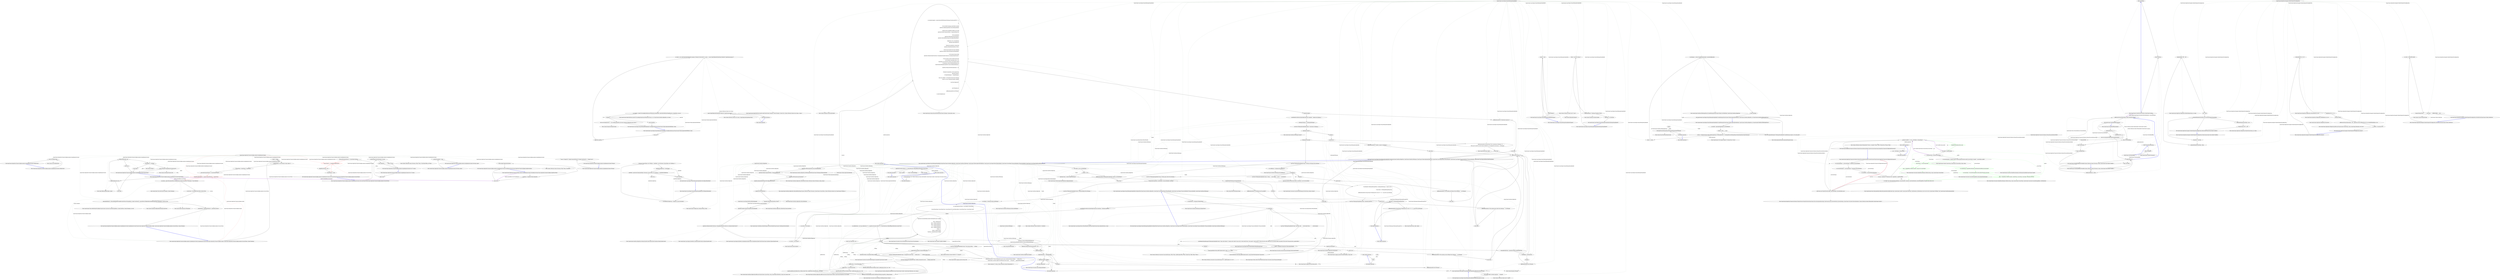 digraph  {
n56 [label="QuantConnect.Algorithm.Framework.Alphas.Analysis.InsightAnalysisContext", span=""];
n0 [label="Entry QuantConnect.Algorithm.Framework.Alphas.Analysis.InsightAnalysisContext.InsightAnalysisContext(QuantConnect.Algorithm.Framework.Alphas.Insight, QuantConnect.Algorithm.Framework.Alphas.Analysis.SecurityValues, System.TimeSpan)", span="93-93", cluster="QuantConnect.Algorithm.Framework.Alphas.Analysis.InsightAnalysisContext.InsightAnalysisContext(QuantConnect.Algorithm.Framework.Alphas.Insight, QuantConnect.Algorithm.Framework.Alphas.Analysis.SecurityValues, System.TimeSpan)"];
n1 [label="Insight = insight", span="95-95", cluster="QuantConnect.Algorithm.Framework.Alphas.Analysis.InsightAnalysisContext.InsightAnalysisContext(QuantConnect.Algorithm.Framework.Alphas.Insight, QuantConnect.Algorithm.Framework.Alphas.Analysis.SecurityValues, System.TimeSpan)"];
n3 [label="CurrentValues = InitialValues = initialValues", span="98-98", cluster="QuantConnect.Algorithm.Framework.Alphas.Analysis.InsightAnalysisContext.InsightAnalysisContext(QuantConnect.Algorithm.Framework.Alphas.Insight, QuantConnect.Algorithm.Framework.Alphas.Analysis.SecurityValues, System.TimeSpan)"];
n5 [label="InsightPeriodEndTimeUtc = insight.GeneratedTimeUtc + insight.Period", span="102-102", cluster="QuantConnect.Algorithm.Framework.Alphas.Analysis.InsightAnalysisContext.InsightAnalysisContext(QuantConnect.Algorithm.Framework.Alphas.Insight, QuantConnect.Algorithm.Framework.Alphas.Analysis.SecurityValues, System.TimeSpan)", color=red, community=0];
n6 [label="var barSize = Time.Max(analysisPeriod.ToHigherResolutionEquivalent(false).ToTimeSpan(), Time.OneMinute)", span="104-104", cluster="QuantConnect.Algorithm.Framework.Alphas.Analysis.InsightAnalysisContext.InsightAnalysisContext(QuantConnect.Algorithm.Framework.Alphas.Insight, QuantConnect.Algorithm.Framework.Alphas.Analysis.SecurityValues, System.TimeSpan)"];
n7 [label="var barCount = (int)(insight.Period.Ticks / barSize.Ticks)", span="105-105", cluster="QuantConnect.Algorithm.Framework.Alphas.Analysis.InsightAnalysisContext.InsightAnalysisContext(QuantConnect.Algorithm.Framework.Alphas.Insight, QuantConnect.Algorithm.Framework.Alphas.Analysis.SecurityValues, System.TimeSpan)"];
n8 [label="AnalysisEndTimeUtc = Time.GetEndTimeForTradeBars(initialValues.ExchangeHours, insight.CloseTimeUtc, analysisPeriod.ToHigherResolutionEquivalent(false).ToTimeSpan(), barCount, false)", span="106-106", cluster="QuantConnect.Algorithm.Framework.Alphas.Analysis.InsightAnalysisContext.InsightAnalysisContext(QuantConnect.Algorithm.Framework.Alphas.Insight, QuantConnect.Algorithm.Framework.Alphas.Analysis.SecurityValues, System.TimeSpan)"];
n9 [label="_analysisPeriod = AnalysisEndTimeUtc - initialValues.TimeUtc", span="107-107", cluster="QuantConnect.Algorithm.Framework.Alphas.Analysis.InsightAnalysisContext.InsightAnalysisContext(QuantConnect.Algorithm.Framework.Alphas.Insight, QuantConnect.Algorithm.Framework.Alphas.Analysis.SecurityValues, System.TimeSpan)"];
n2 [label="_contextStorage = new Dictionary<string, object>()", span="96-96", cluster="QuantConnect.Algorithm.Framework.Alphas.Analysis.InsightAnalysisContext.InsightAnalysisContext(QuantConnect.Algorithm.Framework.Alphas.Insight, QuantConnect.Algorithm.Framework.Alphas.Analysis.SecurityValues, System.TimeSpan)"];
n11 [label="Entry System.Collections.Generic.Dictionary<TKey, TValue>.Dictionary()", span="0-0", cluster="System.Collections.Generic.Dictionary<TKey, TValue>.Dictionary()"];
n4 [label="_previousEvaluationTimeUtc = CurrentValues.TimeUtc", span="100-100", cluster="QuantConnect.Algorithm.Framework.Alphas.Analysis.InsightAnalysisContext.InsightAnalysisContext(QuantConnect.Algorithm.Framework.Alphas.Insight, QuantConnect.Algorithm.Framework.Alphas.Analysis.SecurityValues, System.TimeSpan)"];
n12 [label="Entry System.TimeSpan.ToHigherResolutionEquivalent(bool)", span="752-752", cluster="System.TimeSpan.ToHigherResolutionEquivalent(bool)"];
n13 [label="Entry QuantConnect.Resolution.ToTimeSpan()", span="724-724", cluster="QuantConnect.Resolution.ToTimeSpan()"];
n14 [label="Entry QuantConnect.Time.Max(System.TimeSpan, System.TimeSpan)", span="195-195", cluster="QuantConnect.Time.Max(System.TimeSpan, System.TimeSpan)"];
n15 [label="Entry QuantConnect.Time.GetEndTimeForTradeBars(QuantConnect.Securities.SecurityExchangeHours, System.DateTime, System.TimeSpan, int, bool)", span="469-469", cluster="QuantConnect.Time.GetEndTimeForTradeBars(QuantConnect.Securities.SecurityExchangeHours, System.DateTime, System.TimeSpan, int, bool)"];
n10 [label="Exit QuantConnect.Algorithm.Framework.Alphas.Analysis.InsightAnalysisContext.InsightAnalysisContext(QuantConnect.Algorithm.Framework.Alphas.Insight, QuantConnect.Algorithm.Framework.Alphas.Analysis.SecurityValues, System.TimeSpan)", span="93-93", cluster="QuantConnect.Algorithm.Framework.Alphas.Analysis.InsightAnalysisContext.InsightAnalysisContext(QuantConnect.Algorithm.Framework.Alphas.Insight, QuantConnect.Algorithm.Framework.Alphas.Analysis.SecurityValues, System.TimeSpan)"];
n16 [label="Entry QuantConnect.Algorithm.Framework.Alphas.Analysis.InsightAnalysisContext.SetCurrentValues(QuantConnect.Algorithm.Framework.Alphas.Analysis.SecurityValues)", span="113-113", cluster="QuantConnect.Algorithm.Framework.Alphas.Analysis.InsightAnalysisContext.SetCurrentValues(QuantConnect.Algorithm.Framework.Alphas.Analysis.SecurityValues)"];
n17 [label="_previousEvaluationTimeUtc = CurrentValues.TimeUtc", span="115-115", cluster="QuantConnect.Algorithm.Framework.Alphas.Analysis.InsightAnalysisContext.SetCurrentValues(QuantConnect.Algorithm.Framework.Alphas.Analysis.SecurityValues)"];
n18 [label="values.TimeUtc >= InsightPeriodEndTimeUtc", span="117-117", cluster="QuantConnect.Algorithm.Framework.Alphas.Analysis.InsightAnalysisContext.SetCurrentValues(QuantConnect.Algorithm.Framework.Alphas.Analysis.SecurityValues)", color=red, community=0];
n20 [label="CurrentValues = values", span="122-122", cluster="QuantConnect.Algorithm.Framework.Alphas.Analysis.InsightAnalysisContext.SetCurrentValues(QuantConnect.Algorithm.Framework.Alphas.Analysis.SecurityValues)"];
n19 [label="InsightPeriodClosed = true", span="119-119", cluster="QuantConnect.Algorithm.Framework.Alphas.Analysis.InsightAnalysisContext.SetCurrentValues(QuantConnect.Algorithm.Framework.Alphas.Analysis.SecurityValues)"];
n21 [label="Exit QuantConnect.Algorithm.Framework.Alphas.Analysis.InsightAnalysisContext.SetCurrentValues(QuantConnect.Algorithm.Framework.Alphas.Analysis.SecurityValues)", span="113-113", cluster="QuantConnect.Algorithm.Framework.Alphas.Analysis.InsightAnalysisContext.SetCurrentValues(QuantConnect.Algorithm.Framework.Alphas.Analysis.SecurityValues)"];
n22 [label="Entry QuantConnect.Algorithm.Framework.Alphas.Analysis.InsightAnalysisContext.Get<T>(string)", span="132-132", cluster="QuantConnect.Algorithm.Framework.Alphas.Analysis.InsightAnalysisContext.Get<T>(string)"];
n23 [label="object value", span="134-134", cluster="QuantConnect.Algorithm.Framework.Alphas.Analysis.InsightAnalysisContext.Get<T>(string)"];
n24 [label="_contextStorage.TryGetValue(key, out value)", span="135-135", cluster="QuantConnect.Algorithm.Framework.Alphas.Analysis.InsightAnalysisContext.Get<T>(string)"];
n25 [label="return (T)value;", span="137-137", cluster="QuantConnect.Algorithm.Framework.Alphas.Analysis.InsightAnalysisContext.Get<T>(string)"];
n26 [label="return default(T);", span="140-140", cluster="QuantConnect.Algorithm.Framework.Alphas.Analysis.InsightAnalysisContext.Get<T>(string)"];
n28 [label="Entry System.Collections.Generic.Dictionary<TKey, TValue>.TryGetValue(TKey, out TValue)", span="0-0", cluster="System.Collections.Generic.Dictionary<TKey, TValue>.TryGetValue(TKey, out TValue)"];
n27 [label="Exit QuantConnect.Algorithm.Framework.Alphas.Analysis.InsightAnalysisContext.Get<T>(string)", span="132-132", cluster="QuantConnect.Algorithm.Framework.Alphas.Analysis.InsightAnalysisContext.Get<T>(string)"];
n29 [label="Entry QuantConnect.Algorithm.Framework.Alphas.Analysis.InsightAnalysisContext.Set(string, object)", span="148-148", cluster="QuantConnect.Algorithm.Framework.Alphas.Analysis.InsightAnalysisContext.Set(string, object)"];
n30 [label="_contextStorage[key] = value", span="150-150", cluster="QuantConnect.Algorithm.Framework.Alphas.Analysis.InsightAnalysisContext.Set(string, object)"];
n31 [label="Exit QuantConnect.Algorithm.Framework.Alphas.Analysis.InsightAnalysisContext.Set(string, object)", span="148-148", cluster="QuantConnect.Algorithm.Framework.Alphas.Analysis.InsightAnalysisContext.Set(string, object)"];
n32 [label="Entry QuantConnect.Algorithm.Framework.Alphas.Analysis.InsightAnalysisContext.ShouldAnalyze(QuantConnect.Algorithm.Framework.Alphas.InsightScoreType)", span="158-158", cluster="QuantConnect.Algorithm.Framework.Alphas.Analysis.InsightAnalysisContext.ShouldAnalyze(QuantConnect.Algorithm.Framework.Alphas.InsightScoreType)"];
n33 [label="scoreType == InsightScoreType.Magnitude", span="160-160", cluster="QuantConnect.Algorithm.Framework.Alphas.Analysis.InsightAnalysisContext.ShouldAnalyze(QuantConnect.Algorithm.Framework.Alphas.InsightScoreType)"];
n34 [label="return Insight.Magnitude.HasValue;", span="162-162", cluster="QuantConnect.Algorithm.Framework.Alphas.Analysis.InsightAnalysisContext.ShouldAnalyze(QuantConnect.Algorithm.Framework.Alphas.InsightScoreType)"];
n35 [label="return true;", span="165-165", cluster="QuantConnect.Algorithm.Framework.Alphas.Analysis.InsightAnalysisContext.ShouldAnalyze(QuantConnect.Algorithm.Framework.Alphas.InsightScoreType)"];
n36 [label="Exit QuantConnect.Algorithm.Framework.Alphas.Analysis.InsightAnalysisContext.ShouldAnalyze(QuantConnect.Algorithm.Framework.Alphas.InsightScoreType)", span="158-158", cluster="QuantConnect.Algorithm.Framework.Alphas.Analysis.InsightAnalysisContext.ShouldAnalyze(QuantConnect.Algorithm.Framework.Alphas.InsightScoreType)"];
n37 [label="Entry QuantConnect.Algorithm.Framework.Alphas.Analysis.InsightAnalysisContext.ToString()", span="171-171", cluster="QuantConnect.Algorithm.Framework.Alphas.Analysis.InsightAnalysisContext.ToString()"];
n38 [label="return $''{Insight.Id}: {Insight.GeneratedTimeUtc}/{Insight.CloseTimeUtc} -- {Insight.Score}'';", span="173-173", cluster="QuantConnect.Algorithm.Framework.Alphas.Analysis.InsightAnalysisContext.ToString()"];
n39 [label="Exit QuantConnect.Algorithm.Framework.Alphas.Analysis.InsightAnalysisContext.ToString()", span="171-171", cluster="QuantConnect.Algorithm.Framework.Alphas.Analysis.InsightAnalysisContext.ToString()"];
n40 [label="Entry QuantConnect.Algorithm.Framework.Alphas.Analysis.InsightAnalysisContext.GetHashCode()", span="179-179", cluster="QuantConnect.Algorithm.Framework.Alphas.Analysis.InsightAnalysisContext.GetHashCode()"];
n41 [label="return Id.GetHashCode();", span="181-181", cluster="QuantConnect.Algorithm.Framework.Alphas.Analysis.InsightAnalysisContext.GetHashCode()"];
n42 [label="Exit QuantConnect.Algorithm.Framework.Alphas.Analysis.InsightAnalysisContext.GetHashCode()", span="179-179", cluster="QuantConnect.Algorithm.Framework.Alphas.Analysis.InsightAnalysisContext.GetHashCode()"];
n43 [label="Entry System.Guid.GetHashCode()", span="0-0", cluster="System.Guid.GetHashCode()"];
n44 [label="Entry QuantConnect.Algorithm.Framework.Alphas.Analysis.InsightAnalysisContext.Equals(object)", span="188-188", cluster="QuantConnect.Algorithm.Framework.Alphas.Analysis.InsightAnalysisContext.Equals(object)"];
n45 [label="ReferenceEquals(null, obj)", span="190-190", cluster="QuantConnect.Algorithm.Framework.Alphas.Analysis.InsightAnalysisContext.Equals(object)"];
n47 [label="ReferenceEquals(this, obj)", span="191-191", cluster="QuantConnect.Algorithm.Framework.Alphas.Analysis.InsightAnalysisContext.Equals(object)"];
n49 [label="obj.GetType() != GetType()", span="192-192", cluster="QuantConnect.Algorithm.Framework.Alphas.Analysis.InsightAnalysisContext.Equals(object)"];
n51 [label="return Id.Equals(((InsightAnalysisContext)obj).Id);", span="193-193", cluster="QuantConnect.Algorithm.Framework.Alphas.Analysis.InsightAnalysisContext.Equals(object)"];
n46 [label="return false;", span="190-190", cluster="QuantConnect.Algorithm.Framework.Alphas.Analysis.InsightAnalysisContext.Equals(object)"];
n53 [label="Entry object.ReferenceEquals(object, object)", span="0-0", cluster="object.ReferenceEquals(object, object)"];
n48 [label="return true;", span="191-191", cluster="QuantConnect.Algorithm.Framework.Alphas.Analysis.InsightAnalysisContext.Equals(object)"];
n50 [label="return false;", span="192-192", cluster="QuantConnect.Algorithm.Framework.Alphas.Analysis.InsightAnalysisContext.Equals(object)"];
n54 [label="Entry object.GetType()", span="0-0", cluster="object.GetType()"];
n52 [label="Exit QuantConnect.Algorithm.Framework.Alphas.Analysis.InsightAnalysisContext.Equals(object)", span="188-188", cluster="QuantConnect.Algorithm.Framework.Alphas.Analysis.InsightAnalysisContext.Equals(object)"];
n55 [label="Entry System.Guid.Equals(System.Guid)", span="0-0", cluster="System.Guid.Equals(System.Guid)"];
m0_15 [label="Entry Unk.Where", span="", cluster="Unk.Where", file="ManualUniverseSelectionModel.cs"];
m0_16 [label="Entry Unk.ToList", span="", cluster="Unk.ToList", file="ManualUniverseSelectionModel.cs"];
m0_17 [label="Entry QuantConnect.SymbolCache.Set(string, QuantConnect.Symbol)", span="36-36", cluster="QuantConnect.SymbolCache.Set(string, QuantConnect.Symbol)", file="ManualUniverseSelectionModel.cs"];
m0_22 [label="Entry QuantConnect.Algorithm.Framework.Selection.ManualUniverseSelectionModel.CreateUniverses(QuantConnect.Algorithm.Framework.QCAlgorithmFramework)", span="86-86", cluster="QuantConnect.Algorithm.Framework.Selection.ManualUniverseSelectionModel.CreateUniverses(QuantConnect.Algorithm.Framework.QCAlgorithmFramework)", file="ManualUniverseSelectionModel.cs"];
m0_28 [label="MarketHoursDatabase.Entry entry", span="97-97", cluster="QuantConnect.Algorithm.Framework.Selection.ManualUniverseSelectionModel.CreateUniverses(QuantConnect.Algorithm.Framework.QCAlgorithmFramework)", color=green, community=0, file="ManualUniverseSelectionModel.cs"];
m0_27 [label="_symbols.GroupBy(s => new { s.ID.Market, s.SecurityType })", span="95-95", cluster="QuantConnect.Algorithm.Framework.Selection.ManualUniverseSelectionModel.CreateUniverses(QuantConnect.Algorithm.Framework.QCAlgorithmFramework)", file="ManualUniverseSelectionModel.cs"];
m0_29 [label="var market = grp.Key.Market", span="99-99", cluster="QuantConnect.Algorithm.Framework.Selection.ManualUniverseSelectionModel.CreateUniverses(QuantConnect.Algorithm.Framework.QCAlgorithmFramework)", file="ManualUniverseSelectionModel.cs"];
m0_35 [label="entry = MarketHours.SetEntry(market, symbolString, securityType, alwaysOpen, TimeZones.NewYork)", span="109-109", cluster="QuantConnect.Algorithm.Framework.Selection.ManualUniverseSelectionModel.CreateUniverses(QuantConnect.Algorithm.Framework.QCAlgorithmFramework)", color=green, community=0, file="ManualUniverseSelectionModel.cs"];
m0_30 [label="var securityType = grp.Key.SecurityType", span="100-100", cluster="QuantConnect.Algorithm.Framework.Selection.ManualUniverseSelectionModel.CreateUniverses(QuantConnect.Algorithm.Framework.QCAlgorithmFramework)", file="ManualUniverseSelectionModel.cs"];
m0_33 [label="var symbolString = MarketHoursDatabase.GetDatabaseSymbolKey(universeSymbol)", span="107-107", cluster="QuantConnect.Algorithm.Framework.Selection.ManualUniverseSelectionModel.CreateUniverses(QuantConnect.Algorithm.Framework.QCAlgorithmFramework)", color=green, community=0, file="ManualUniverseSelectionModel.cs"];
m0_34 [label="var alwaysOpen = SecurityExchangeHours.AlwaysOpen(TimeZones.NewYork)", span="108-108", cluster="QuantConnect.Algorithm.Framework.Selection.ManualUniverseSelectionModel.CreateUniverses(QuantConnect.Algorithm.Framework.QCAlgorithmFramework)", color=green, community=0, file="ManualUniverseSelectionModel.cs"];
m0_37 [label="var config = new SubscriptionDataConfig(type, universeSymbol, resolution, entry.DataTimeZone, entry.ExchangeHours.TimeZone, false, false, true)", span="116-116", cluster="QuantConnect.Algorithm.Framework.Selection.ManualUniverseSelectionModel.CreateUniverses(QuantConnect.Algorithm.Framework.QCAlgorithmFramework)", file="ManualUniverseSelectionModel.cs"];
m0_36 [label="entry = MarketHours.GetEntry(market, (string) null, securityType)", span="113-113", cluster="QuantConnect.Algorithm.Framework.Selection.ManualUniverseSelectionModel.CreateUniverses(QuantConnect.Algorithm.Framework.QCAlgorithmFramework)", color=green, community=0, file="ManualUniverseSelectionModel.cs"];
m0_32 [label="securityType == SecurityType.Base", span="102-102", cluster="QuantConnect.Algorithm.Framework.Selection.ManualUniverseSelectionModel.CreateUniverses(QuantConnect.Algorithm.Framework.QCAlgorithmFramework)", color=green, community=0, file="ManualUniverseSelectionModel.cs"];
m0_31 [label="var universeSymbol = Symbol.Create($''manual-portfolio-selection-model-{securityType}-{market}'', securityType, market)", span="101-101", cluster="QuantConnect.Algorithm.Framework.Selection.ManualUniverseSelectionModel.CreateUniverses(QuantConnect.Algorithm.Framework.QCAlgorithmFramework)", file="ManualUniverseSelectionModel.cs"];
m0_38 [label="yield return new ManualUniverse(config, universeSettings, securityInitializer, grp);", span="117-117", cluster="QuantConnect.Algorithm.Framework.Selection.ManualUniverseSelectionModel.CreateUniverses(QuantConnect.Algorithm.Framework.QCAlgorithmFramework)", file="ManualUniverseSelectionModel.cs"];
m0_26 [label="var type = resolution == Resolution.Tick ? typeof(Tick) : typeof(TradeBar)", span="92-92", cluster="QuantConnect.Algorithm.Framework.Selection.ManualUniverseSelectionModel.CreateUniverses(QuantConnect.Algorithm.Framework.QCAlgorithmFramework)", file="ManualUniverseSelectionModel.cs"];
m0_25 [label="var resolution = universeSettings.Resolution", span="91-91", cluster="QuantConnect.Algorithm.Framework.Selection.ManualUniverseSelectionModel.CreateUniverses(QuantConnect.Algorithm.Framework.QCAlgorithmFramework)", file="ManualUniverseSelectionModel.cs"];
m0_23 [label="var universeSettings = _universeSettings ?? algorithm.UniverseSettings", span="88-88", cluster="QuantConnect.Algorithm.Framework.Selection.ManualUniverseSelectionModel.CreateUniverses(QuantConnect.Algorithm.Framework.QCAlgorithmFramework)", file="ManualUniverseSelectionModel.cs"];
m0_24 [label="var securityInitializer = _securityInitializer ?? algorithm.SecurityInitializer", span="89-89", cluster="QuantConnect.Algorithm.Framework.Selection.ManualUniverseSelectionModel.CreateUniverses(QuantConnect.Algorithm.Framework.QCAlgorithmFramework)", file="ManualUniverseSelectionModel.cs"];
m0_39 [label="Exit QuantConnect.Algorithm.Framework.Selection.ManualUniverseSelectionModel.CreateUniverses(QuantConnect.Algorithm.Framework.QCAlgorithmFramework)", span="86-86", cluster="QuantConnect.Algorithm.Framework.Selection.ManualUniverseSelectionModel.CreateUniverses(QuantConnect.Algorithm.Framework.QCAlgorithmFramework)", file="ManualUniverseSelectionModel.cs"];
m0_14 [label="Entry Unk.Order", span="", cluster="Unk.Order", file="ManualUniverseSelectionModel.cs"];
m0_21 [label="Entry QuantConnect.Symbol.IsCanonical()", span="168-168", cluster="QuantConnect.Symbol.IsCanonical()", file="ManualUniverseSelectionModel.cs"];
m0_18 [label="Entry Unk.ToShortDateString", span="", cluster="Unk.ToShortDateString", file="ManualUniverseSelectionModel.cs"];
m0_48 [label="Entry lambda expression", span="95-95", cluster="lambda expression", file="ManualUniverseSelectionModel.cs"];
m0_50 [label="Exit lambda expression", span="95-95", cluster="lambda expression", file="ManualUniverseSelectionModel.cs"];
m0_49 [label="new { s.ID.Market, s.SecurityType }", span="95-95", cluster="lambda expression", file="ManualUniverseSelectionModel.cs"];
m0_19 [label="Entry Unk.Debug", span="", cluster="Unk.Debug", file="ManualUniverseSelectionModel.cs"];
m0_20 [label="QuantConnect.TestOnEndOfDay", span="", cluster="lambda expression", file="ManualUniverseSelectionModel.cs"];
m0_45 [label="Entry QuantConnect.Securities.MarketHoursDatabase.GetEntry(string, string, QuantConnect.SecurityType)", span="175-175", cluster="QuantConnect.Securities.MarketHoursDatabase.GetEntry(string, string, QuantConnect.SecurityType)", file="ManualUniverseSelectionModel.cs"];
m0_46 [label="Entry QuantConnect.Data.SubscriptionDataConfig.SubscriptionDataConfig(System.Type, QuantConnect.Symbol, QuantConnect.Resolution, DateTimeZone, DateTimeZone, bool, bool, bool, bool, QuantConnect.TickType?, bool, QuantConnect.DataNormalizationMode)", span="157-157", cluster="QuantConnect.Data.SubscriptionDataConfig.SubscriptionDataConfig(System.Type, QuantConnect.Symbol, QuantConnect.Resolution, DateTimeZone, DateTimeZone, bool, bool, bool, bool, QuantConnect.TickType?, bool, QuantConnect.DataNormalizationMode)", file="ManualUniverseSelectionModel.cs"];
m0_6 [label="throw new ArgumentNullException(nameof(symbols));", span="68-68", cluster="QuantConnect.Algorithm.Framework.Selection.ManualUniverseSelectionModel.ManualUniverseSelectionModel(System.Collections.Generic.IEnumerable<QuantConnect.Symbol>, QuantConnect.Data.UniverseSelection.UniverseSettings, QuantConnect.Securities.ISecurityInitializer)", file="ManualUniverseSelectionModel.cs"];
m0_4 [label="AddSecurity(SecurityType.Equity, symbol, Resolution.Minute)", span="34-34", cluster="QuantConnect.TestOnEndOfDay.Initialize()", file="ManualUniverseSelectionModel.cs"];
m0_7 [label="Entry Unk.SetEndDate", span="", cluster="Unk.SetEndDate", file="ManualUniverseSelectionModel.cs"];
m0_8 [label="Entry Unk.SetCash", span="", cluster="Unk.SetCash", file="ManualUniverseSelectionModel.cs"];
m0_9 [label="Entry Unk.AddSecurity", span="", cluster="Unk.AddSecurity", file="ManualUniverseSelectionModel.cs"];
m0_10 [label="Entry QuantConnect.TestOnEndOfDay.OnTradeBar(System.Collections.Generic.Dictionary<string, QuantConnect.Data.Market.TradeBar>)", span="37-37", cluster="QuantConnect.TestOnEndOfDay.OnTradeBar(System.Collections.Generic.Dictionary<string, QuantConnect.Data.Market.TradeBar>)", file="ManualUniverseSelectionModel.cs"];
m0_5 [label="Exit QuantConnect.TestOnEndOfDay.Initialize()", span="29-29", cluster="QuantConnect.TestOnEndOfDay.Initialize()", file="ManualUniverseSelectionModel.cs"];
m0_11 [label="Portfolio.HoldStock == false", span="39-39", cluster="QuantConnect.TestOnEndOfDay.OnTradeBar(System.Collections.Generic.Dictionary<string, QuantConnect.Data.Market.TradeBar>)", file="ManualUniverseSelectionModel.cs"];
m0_12 [label="Order(symbol, 50)", span="41-41", cluster="QuantConnect.TestOnEndOfDay.OnTradeBar(System.Collections.Generic.Dictionary<string, QuantConnect.Data.Market.TradeBar>)", file="ManualUniverseSelectionModel.cs"];
m0_13 [label="Exit QuantConnect.TestOnEndOfDay.OnTradeBar(System.Collections.Generic.Dictionary<string, QuantConnect.Data.Market.TradeBar>)", span="37-37", cluster="QuantConnect.TestOnEndOfDay.OnTradeBar(System.Collections.Generic.Dictionary<string, QuantConnect.Data.Market.TradeBar>)", file="ManualUniverseSelectionModel.cs"];
m0_41 [label="Entry QuantConnect.Symbol.Create(string, QuantConnect.SecurityType, string, string)", span="45-45", cluster="QuantConnect.Symbol.Create(string, QuantConnect.SecurityType, string, string)", file="ManualUniverseSelectionModel.cs"];
m0_43 [label="Entry QuantConnect.Securities.SecurityExchangeHours.AlwaysOpen(DateTimeZone)", span="82-82", cluster="QuantConnect.Securities.SecurityExchangeHours.AlwaysOpen(DateTimeZone)", file="ManualUniverseSelectionModel.cs"];
m0_44 [label="Entry QuantConnect.Securities.MarketHoursDatabase.SetEntry(string, string, QuantConnect.SecurityType, QuantConnect.Securities.SecurityExchangeHours, DateTimeZone)", span="144-144", cluster="QuantConnect.Securities.MarketHoursDatabase.SetEntry(string, string, QuantConnect.SecurityType, QuantConnect.Securities.SecurityExchangeHours, DateTimeZone)", file="ManualUniverseSelectionModel.cs"];
m0_47 [label="Entry QuantConnect.Algorithm.Framework.Selection.ManualUniverse.ManualUniverse(QuantConnect.Data.SubscriptionDataConfig, QuantConnect.Data.UniverseSelection.UniverseSettings, QuantConnect.Securities.ISecurityInitializer, System.Collections.Generic.IEnumerable<QuantConnect.Symbol>)", span="30-30", cluster="QuantConnect.Algorithm.Framework.Selection.ManualUniverse.ManualUniverse(QuantConnect.Data.SubscriptionDataConfig, QuantConnect.Data.UniverseSelection.UniverseSettings, QuantConnect.Securities.ISecurityInitializer, System.Collections.Generic.IEnumerable<QuantConnect.Symbol>)", file="ManualUniverseSelectionModel.cs"];
m0_40 [label="Entry System.Collections.Generic.IEnumerable<TSource>.GroupBy<TSource, TKey>(System.Func<TSource, TKey>)", span="0-0", cluster="System.Collections.Generic.IEnumerable<TSource>.GroupBy<TSource, TKey>(System.Func<TSource, TKey>)", file="ManualUniverseSelectionModel.cs"];
m0_0 [label="Entry QuantConnect.TestOnEndOfDay.Initialize()", span="29-29", cluster="QuantConnect.TestOnEndOfDay.Initialize()", file="ManualUniverseSelectionModel.cs"];
m0_1 [label="SetStartDate(2013, 1, 1)", span="31-31", cluster="QuantConnect.TestOnEndOfDay.Initialize()", file="ManualUniverseSelectionModel.cs"];
m0_2 [label="SetEndDate(2014, 1, 1)", span="32-32", cluster="QuantConnect.TestOnEndOfDay.Initialize()", file="ManualUniverseSelectionModel.cs"];
m0_3 [label="SetCash(30000)", span="33-33", cluster="QuantConnect.TestOnEndOfDay.Initialize()", file="ManualUniverseSelectionModel.cs"];
m0_42 [label="Entry QuantConnect.Securities.MarketHoursDatabase.GetDatabaseSymbolKey(QuantConnect.Symbol)", span="212-212", cluster="QuantConnect.Securities.MarketHoursDatabase.GetDatabaseSymbolKey(QuantConnect.Symbol)", file="ManualUniverseSelectionModel.cs"];
m0_51 [label="QuantConnect.Algorithm.Framework.Selection.ManualUniverseSelectionModel", span="", file="ManualUniverseSelectionModel.cs"];
m1_20 [label="Entry QuantConnect.Algorithm.QCAlgorithm.MarketOnOpen(string, int, string)", span="233-233", cluster="QuantConnect.Algorithm.QCAlgorithm.MarketOnOpen(string, int, string)", file="RegressionTests.cs"];
m1_26 [label="Entry System.Console.WriteLine(string)", span="0-0", cluster="System.Console.WriteLine(string)", file="RegressionTests.cs"];
m1_0 [label="Entry QuantConnect.Algorithm.Examples.MarketOnOpenOnCloseAlgorithm.Initialize()", span="33-33", cluster="QuantConnect.Algorithm.Examples.MarketOnOpenOnCloseAlgorithm.Initialize()", file="RegressionTests.cs"];
m1_1 [label="SetStartDate(2013, 10, 07)", span="35-35", cluster="QuantConnect.Algorithm.Examples.MarketOnOpenOnCloseAlgorithm.Initialize()", file="RegressionTests.cs"];
m1_2 [label="SetEndDate(2013, 10, 11)", span="36-36", cluster="QuantConnect.Algorithm.Examples.MarketOnOpenOnCloseAlgorithm.Initialize()", file="RegressionTests.cs"];
m1_3 [label="SetCash(100000)", span="37-37", cluster="QuantConnect.Algorithm.Examples.MarketOnOpenOnCloseAlgorithm.Initialize()", file="RegressionTests.cs"];
m1_4 [label="AddSecurity(SecurityType.Equity, ''SPY'', Resolution.Second, fillDataForward: true, extendedMarketHours: true)", span="39-39", cluster="QuantConnect.Algorithm.Examples.MarketOnOpenOnCloseAlgorithm.Initialize()", file="RegressionTests.cs"];
m1_5 [label="security = Securities[''SPY'']", span="41-41", cluster="QuantConnect.Algorithm.Examples.MarketOnOpenOnCloseAlgorithm.Initialize()", file="RegressionTests.cs"];
m1_6 [label="Exit QuantConnect.Algorithm.Examples.MarketOnOpenOnCloseAlgorithm.Initialize()", span="33-33", cluster="QuantConnect.Algorithm.Examples.MarketOnOpenOnCloseAlgorithm.Initialize()", file="RegressionTests.cs"];
m1_11 [label="Entry QuantConnect.Algorithm.Examples.MarketOnOpenOnCloseAlgorithm.OnData(QuantConnect.Data.Market.TradeBars)", span="50-50", cluster="QuantConnect.Algorithm.Examples.MarketOnOpenOnCloseAlgorithm.OnData(QuantConnect.Data.Market.TradeBars)", file="RegressionTests.cs"];
m1_12 [label="Time.Date != last.Date", span="52-52", cluster="QuantConnect.Algorithm.Examples.MarketOnOpenOnCloseAlgorithm.OnData(QuantConnect.Data.Market.TradeBars)", file="RegressionTests.cs"];
m1_13 [label="submittedMarketOnCloseToday = false", span="54-54", cluster="QuantConnect.Algorithm.Examples.MarketOnOpenOnCloseAlgorithm.OnData(QuantConnect.Data.Market.TradeBars)", file="RegressionTests.cs"];
m1_16 [label="!submittedMarketOnCloseToday && security.Exchange.ExchangeOpen", span="58-58", cluster="QuantConnect.Algorithm.Examples.MarketOnOpenOnCloseAlgorithm.OnData(QuantConnect.Data.Market.TradeBars)", file="RegressionTests.cs"];
m1_14 [label="MarketOnOpen(''SPY'', 100)", span="55-55", cluster="QuantConnect.Algorithm.Examples.MarketOnOpenOnCloseAlgorithm.OnData(QuantConnect.Data.Market.TradeBars)", file="RegressionTests.cs"];
m1_15 [label="last = Time", span="56-56", cluster="QuantConnect.Algorithm.Examples.MarketOnOpenOnCloseAlgorithm.OnData(QuantConnect.Data.Market.TradeBars)", file="RegressionTests.cs"];
m1_17 [label="submittedMarketOnCloseToday = true", span="60-60", cluster="QuantConnect.Algorithm.Examples.MarketOnOpenOnCloseAlgorithm.OnData(QuantConnect.Data.Market.TradeBars)", file="RegressionTests.cs"];
m1_18 [label="MarketOnClose(''SPY'', -100)", span="61-61", cluster="QuantConnect.Algorithm.Examples.MarketOnOpenOnCloseAlgorithm.OnData(QuantConnect.Data.Market.TradeBars)", file="RegressionTests.cs"];
m1_19 [label="Exit QuantConnect.Algorithm.Examples.MarketOnOpenOnCloseAlgorithm.OnData(QuantConnect.Data.Market.TradeBars)", span="50-50", cluster="QuantConnect.Algorithm.Examples.MarketOnOpenOnCloseAlgorithm.OnData(QuantConnect.Data.Market.TradeBars)", file="RegressionTests.cs"];
m1_8 [label="Entry QuantConnect.Algorithm.QCAlgorithm.SetEndDate(int, int, int)", span="563-563", cluster="QuantConnect.Algorithm.QCAlgorithm.SetEndDate(int, int, int)", file="RegressionTests.cs"];
m1_10 [label="Entry QuantConnect.Algorithm.QCAlgorithm.AddSecurity(QuantConnect.SecurityType, string, QuantConnect.Resolution, bool, bool)", span="718-718", cluster="QuantConnect.Algorithm.QCAlgorithm.AddSecurity(QuantConnect.SecurityType, string, QuantConnect.Resolution, bool, bool)", file="RegressionTests.cs"];
m1_21 [label="Entry QuantConnect.Algorithm.QCAlgorithm.MarketOnClose(string, int, string)", span="254-254", cluster="QuantConnect.Algorithm.QCAlgorithm.MarketOnClose(string, int, string)", file="RegressionTests.cs"];
m1_7 [label="Entry QuantConnect.Algorithm.QCAlgorithm.SetStartDate(int, int, int)", span="538-538", cluster="QuantConnect.Algorithm.QCAlgorithm.SetStartDate(int, int, int)", file="RegressionTests.cs"];
m1_22 [label="Entry QuantConnect.Algorithm.Examples.MarketOnOpenOnCloseAlgorithm.OnOrderEvent(QuantConnect.Orders.OrderEvent)", span="65-65", cluster="QuantConnect.Algorithm.Examples.MarketOnOpenOnCloseAlgorithm.OnOrderEvent(QuantConnect.Orders.OrderEvent)", file="RegressionTests.cs"];
m1_23 [label="var order = Orders[fill.OrderId]", span="67-67", cluster="QuantConnect.Algorithm.Examples.MarketOnOpenOnCloseAlgorithm.OnOrderEvent(QuantConnect.Orders.OrderEvent)", file="RegressionTests.cs"];
m1_24 [label="Console.WriteLine(Time + '' - '' + order.Type + '' - ORDER EVENT:: '' + fill)", span="68-68", cluster="QuantConnect.Algorithm.Examples.MarketOnOpenOnCloseAlgorithm.OnOrderEvent(QuantConnect.Orders.OrderEvent)", file="RegressionTests.cs"];
m1_25 [label="Exit QuantConnect.Algorithm.Examples.MarketOnOpenOnCloseAlgorithm.OnOrderEvent(QuantConnect.Orders.OrderEvent)", span="65-65", cluster="QuantConnect.Algorithm.Examples.MarketOnOpenOnCloseAlgorithm.OnOrderEvent(QuantConnect.Orders.OrderEvent)", file="RegressionTests.cs"];
m1_9 [label="Entry QuantConnect.Algorithm.QCAlgorithm.SetCash(int)", span="487-487", cluster="QuantConnect.Algorithm.QCAlgorithm.SetCash(int)", file="RegressionTests.cs"];
m1_27 [label="QuantConnect.Algorithm.Examples.MarketOnOpenOnCloseAlgorithm", span="", file="RegressionTests.cs"];
m2_122 [label="Entry QuantConnect.Logging.Log.Error(System.Exception, string, bool)", span="98-98", cluster="QuantConnect.Logging.Log.Error(System.Exception, string, bool)", file="SerializedInsight.cs"];
m2_173 [label="Entry QuantConnect.Lean.Engine.DataFeeds.LiveOptionChainProvider.LiveOptionChainProvider()", span="27-27", cluster="QuantConnect.Lean.Engine.DataFeeds.LiveOptionChainProvider.LiveOptionChainProvider()", file="SerializedInsight.cs"];
m2_35 [label="Entry QuantConnect.Util.Composer.Single<T>(System.Func<T, bool>)", span="60-60", cluster="QuantConnect.Util.Composer.Single<T>(System.Func<T, bool>)", file="SerializedInsight.cs"];
m2_134 [label="Entry QuantConnect.Interfaces.IAlgorithm.AddOptionContract(QuantConnect.Symbol, QuantConnect.Resolution, bool, decimal)", span="495-495", cluster="QuantConnect.Interfaces.IAlgorithm.AddOptionContract(QuantConnect.Symbol, QuantConnect.Resolution, bool, decimal)", file="SerializedInsight.cs"];
m2_167 [label="Entry QuantConnect.Lean.Engine.Setup.BrokerageSetupHandler.GetConfiguredDataFeeds()", span="399-399", cluster="QuantConnect.Lean.Engine.Setup.BrokerageSetupHandler.GetConfiguredDataFeeds()", file="SerializedInsight.cs"];
m2_204 [label="var dataFeedsConfigString = Config.Get(''security-data-feeds'')", span="401-401", cluster="QuantConnect.Lean.Engine.Setup.BrokerageSetupHandler.GetConfiguredDataFeeds()", file="SerializedInsight.cs"];
m2_205 [label="Dictionary<SecurityType, List<TickType>> dataFeeds = new Dictionary<SecurityType, List<TickType>>()", span="403-403", cluster="QuantConnect.Lean.Engine.Setup.BrokerageSetupHandler.GetConfiguredDataFeeds()", file="SerializedInsight.cs"];
m2_206 [label="dataFeedsConfigString != string.Empty", span="404-404", cluster="QuantConnect.Lean.Engine.Setup.BrokerageSetupHandler.GetConfiguredDataFeeds()", file="SerializedInsight.cs"];
m2_207 [label="dataFeeds = JsonConvert.DeserializeObject<Dictionary<SecurityType, List<TickType>>>(dataFeedsConfigString)", span="406-406", cluster="QuantConnect.Lean.Engine.Setup.BrokerageSetupHandler.GetConfiguredDataFeeds()", file="SerializedInsight.cs"];
m2_208 [label="return dataFeeds;", span="409-409", cluster="QuantConnect.Lean.Engine.Setup.BrokerageSetupHandler.GetConfiguredDataFeeds()", file="SerializedInsight.cs"];
m2_209 [label="Exit QuantConnect.Lean.Engine.Setup.BrokerageSetupHandler.GetConfiguredDataFeeds()", span="399-399", cluster="QuantConnect.Lean.Engine.Setup.BrokerageSetupHandler.GetConfiguredDataFeeds()", file="SerializedInsight.cs"];
m2_132 [label="Entry string.Join<T>(string, System.Collections.Generic.IEnumerable<T>)", span="0-0", cluster="string.Join<T>(string, System.Collections.Generic.IEnumerable<T>)", file="SerializedInsight.cs"];
m2_135 [label="Entry QuantConnect.Interfaces.IAlgorithm.AddFutureContract(QuantConnect.Symbol, QuantConnect.Resolution, bool, decimal)", span="485-485", cluster="QuantConnect.Interfaces.IAlgorithm.AddFutureContract(QuantConnect.Symbol, QuantConnect.Resolution, bool, decimal)", file="SerializedInsight.cs"];
m2_5 [label="Entry System.Collections.Generic.List<T>.List()", span="0-0", cluster="System.Collections.Generic.List<T>.List()", file="SerializedInsight.cs"];
m2_137 [label="Entry QuantConnect.Securities.SecurityHolding.SetHoldings(decimal, decimal)", span="392-392", cluster="QuantConnect.Securities.SecurityHolding.SetHoldings(decimal, decimal)", file="SerializedInsight.cs"];
m2_126 [label="Entry QuantConnect.Lean.Engine.Setup.BrokerageSetupHandler.GetOpenOrders(QuantConnect.Interfaces.IAlgorithm, QuantConnect.Lean.Engine.Results.IResultHandler, QuantConnect.Lean.Engine.TransactionHandlers.ITransactionHandler, QuantConnect.Interfaces.IBrokerage)", span="380-380", cluster="QuantConnect.Lean.Engine.Setup.BrokerageSetupHandler.GetOpenOrders(QuantConnect.Interfaces.IAlgorithm, QuantConnect.Lean.Engine.Results.IResultHandler, QuantConnect.Lean.Engine.TransactionHandlers.ITransactionHandler, QuantConnect.Interfaces.IBrokerage)", file="SerializedInsight.cs"];
m2_187 [label="var openOrders = brokerage.GetOpenOrders()", span="383-383", cluster="QuantConnect.Lean.Engine.Setup.BrokerageSetupHandler.GetOpenOrders(QuantConnect.Interfaces.IAlgorithm, QuantConnect.Lean.Engine.Results.IResultHandler, QuantConnect.Lean.Engine.TransactionHandlers.ITransactionHandler, QuantConnect.Interfaces.IBrokerage)", file="SerializedInsight.cs"];
m2_190 [label="resultHandler.DebugMessage($''BrokerageSetupHandler.Setup(): Open order detected.  Creating order tickets for open order {order.Symbol.Value} with quantity {order.Quantity}. Beware that this order ticket may not accurately reflect the quantity of the order if the open order is partially filled.'')", span="388-388", cluster="QuantConnect.Lean.Engine.Setup.BrokerageSetupHandler.GetOpenOrders(QuantConnect.Interfaces.IAlgorithm, QuantConnect.Lean.Engine.Results.IResultHandler, QuantConnect.Lean.Engine.TransactionHandlers.ITransactionHandler, QuantConnect.Interfaces.IBrokerage)", file="SerializedInsight.cs"];
m2_191 [label="order.Id = algorithm.Transactions.GetIncrementOrderId()", span="389-389", cluster="QuantConnect.Lean.Engine.Setup.BrokerageSetupHandler.GetOpenOrders(QuantConnect.Interfaces.IAlgorithm, QuantConnect.Lean.Engine.Results.IResultHandler, QuantConnect.Lean.Engine.TransactionHandlers.ITransactionHandler, QuantConnect.Interfaces.IBrokerage)", file="SerializedInsight.cs"];
m2_192 [label="transactionHandler.Orders.AddOrUpdate(order.Id, order, (i, o) => order)", span="390-390", cluster="QuantConnect.Lean.Engine.Setup.BrokerageSetupHandler.GetOpenOrders(QuantConnect.Interfaces.IAlgorithm, QuantConnect.Lean.Engine.Results.IResultHandler, QuantConnect.Lean.Engine.TransactionHandlers.ITransactionHandler, QuantConnect.Interfaces.IBrokerage)", file="SerializedInsight.cs"];
m2_193 [label="transactionHandler.OrderTickets.AddOrUpdate(order.Id, order.ToOrderTicket(algorithm.Transactions))", span="391-391", cluster="QuantConnect.Lean.Engine.Setup.BrokerageSetupHandler.GetOpenOrders(QuantConnect.Interfaces.IAlgorithm, QuantConnect.Lean.Engine.Results.IResultHandler, QuantConnect.Lean.Engine.TransactionHandlers.ITransactionHandler, QuantConnect.Interfaces.IBrokerage)", file="SerializedInsight.cs"];
m2_188 [label=openOrders, span="384-384", cluster="QuantConnect.Lean.Engine.Setup.BrokerageSetupHandler.GetOpenOrders(QuantConnect.Interfaces.IAlgorithm, QuantConnect.Lean.Engine.Results.IResultHandler, QuantConnect.Lean.Engine.TransactionHandlers.ITransactionHandler, QuantConnect.Interfaces.IBrokerage)", file="SerializedInsight.cs"];
m2_189 [label="Log.Trace(''BrokerageSetupHandler.Setup(): Has open order: '' + order.Symbol.Value + '' - '' + order.Quantity)", span="387-387", cluster="QuantConnect.Lean.Engine.Setup.BrokerageSetupHandler.GetOpenOrders(QuantConnect.Interfaces.IAlgorithm, QuantConnect.Lean.Engine.Results.IResultHandler, QuantConnect.Lean.Engine.TransactionHandlers.ITransactionHandler, QuantConnect.Interfaces.IBrokerage)", file="SerializedInsight.cs"];
m2_194 [label="Exit QuantConnect.Lean.Engine.Setup.BrokerageSetupHandler.GetOpenOrders(QuantConnect.Interfaces.IAlgorithm, QuantConnect.Lean.Engine.Results.IResultHandler, QuantConnect.Lean.Engine.TransactionHandlers.ITransactionHandler, QuantConnect.Interfaces.IBrokerage)", span="380-380", cluster="QuantConnect.Lean.Engine.Setup.BrokerageSetupHandler.GetOpenOrders(QuantConnect.Interfaces.IAlgorithm, QuantConnect.Lean.Engine.Results.IResultHandler, QuantConnect.Lean.Engine.TransactionHandlers.ITransactionHandler, QuantConnect.Interfaces.IBrokerage)", file="SerializedInsight.cs"];
m2_169 [label="Entry QuantConnect.Interfaces.IAlgorithm.SetLiveMode(bool)", span="530-530", cluster="QuantConnect.Interfaces.IAlgorithm.SetLiveMode(bool)", file="SerializedInsight.cs"];
m2_140 [label="Entry QuantConnect.Interfaces.IAlgorithm.PostInitialize()", span="309-309", cluster="QuantConnect.Interfaces.IAlgorithm.PostInitialize()", file="SerializedInsight.cs"];
m2_129 [label="Entry Lazy<Resolution>.cstr", span="", cluster="Lazy<Resolution>.cstr", file="SerializedInsight.cs"];
m2_116 [label="Entry string.IsNullOrWhiteSpace(string)", span="0-0", cluster="string.IsNullOrWhiteSpace(string)", file="SerializedInsight.cs"];
m2_183 [label="Entry Unk.Min", span="", cluster="Unk.Min", file="SerializedInsight.cs"];
m2_201 [label="Entry lambda expression", span="390-390", cluster="lambda expression", file="SerializedInsight.cs"];
m2_21 [label="names.SingleOrAlgorithmTypeName(Config.Get(''algorithm-type-name''))", span="91-91", cluster="lambda expression", file="SerializedInsight.cs"];
m2_20 [label="Entry lambda expression", span="91-91", cluster="lambda expression", file="SerializedInsight.cs"];
m2_22 [label="Exit lambda expression", span="91-91", cluster="lambda expression", file="SerializedInsight.cs"];
m2_38 [label="brokerageFactory.BrokerageType.MatchesTypeName(liveJob.Brokerage)", span="114-114", cluster="lambda expression", file="SerializedInsight.cs"];
m2_37 [label="Entry lambda expression", span="114-114", cluster="lambda expression", file="SerializedInsight.cs"];
m2_39 [label="Exit lambda expression", span="114-114", cluster="lambda expression", file="SerializedInsight.cs"];
m2_148 [label="algorithm.SetBrokerageModel(_factory.BrokerageModel)", span="176-176", cluster="lambda expression", file="SerializedInsight.cs"];
m2_149 [label="algorithm.Portfolio.MarginCallModel = MarginCallModel.Null", span="179-179", cluster="lambda expression", file="SerializedInsight.cs"];
m2_150 [label="algorithm.SetParameters(job.Parameters)", span="182-182", cluster="lambda expression", file="SerializedInsight.cs"];
m2_151 [label="algorithm.SetAvailableDataTypes(GetConfiguredDataFeeds())", span="183-183", cluster="lambda expression", file="SerializedInsight.cs"];
m2_152 [label="algorithm.SetLiveMode(true)", span="186-186", cluster="lambda expression", file="SerializedInsight.cs"];
m2_153 [label="algorithm.SetDateTime(DateTime.UtcNow)", span="189-189", cluster="lambda expression", file="SerializedInsight.cs"];
m2_154 [label="algorithm.Schedule.SetEventSchedule(realTimeHandler)", span="192-192", cluster="lambda expression", file="SerializedInsight.cs"];
m2_155 [label="algorithm.SetOptionChainProvider(new CachingOptionChainProvider(new LiveOptionChainProvider()))", span="195-195", cluster="lambda expression", file="SerializedInsight.cs"];
m2_156 [label="brokerage is InteractiveBrokersBrokerage &&\r\n                            liveJob.DataQueueHandler.EndsWith(''InteractiveBrokersBrokerage'')", span="200-201", cluster="lambda expression", file="SerializedInsight.cs"];
m2_157 [label="algorithm.Settings.DataSubscriptionLimit = 100", span="203-203", cluster="lambda expression", file="SerializedInsight.cs"];
m2_158 [label="algorithm.Initialize()", span="207-207", cluster="lambda expression", file="SerializedInsight.cs"];
m2_160 [label="algorithm.Portfolio.CashBook", span="211-211", cluster="lambda expression", file="SerializedInsight.cs"];
m2_179 [label="algorithm.Securities.Select(x => x.Value.Resolution).DefaultIfEmpty(Resolution.Second).Min()", span="294-294", cluster="lambda expression", file="SerializedInsight.cs"];
m2_159 [label="liveJob.Brokerage != ''PaperBrokerage''", span="208-208", cluster="lambda expression", file="SerializedInsight.cs"];
m2_143 [label="args.Type == BrokerageMessageType.Error", span="156-156", cluster="lambda expression", file="SerializedInsight.cs"];
m2_144 [label="AddInitializationError(string.Format(''Brokerage Error Code: {0} - {1}'', args.Code, args.Message))", span="158-158", cluster="lambda expression", file="SerializedInsight.cs"];
m2_147 [label="Entry lambda expression", span="171-221", cluster="lambda expression", file="SerializedInsight.cs"];
m2_142 [label="Entry lambda expression", span="154-160", cluster="lambda expression", file="SerializedInsight.cs"];
m2_145 [label="Exit lambda expression", span="154-160", cluster="lambda expression", file="SerializedInsight.cs"];
m2_162 [label=Exception, span="217-217", cluster="lambda expression", file="SerializedInsight.cs"];
m2_164 [label="Exit lambda expression", span="171-221", cluster="lambda expression", file="SerializedInsight.cs"];
m2_161 [label="kvp.Value.SetAmount(0)", span="213-213", cluster="lambda expression", file="SerializedInsight.cs"];
m2_163 [label="AddInitializationError(err.ToString())", span="219-219", cluster="lambda expression", file="SerializedInsight.cs"];
m2_178 [label="Entry lambda expression", span="294-294", cluster="lambda expression", file="SerializedInsight.cs"];
m2_180 [label="Exit lambda expression", span="294-294", cluster="lambda expression", file="SerializedInsight.cs"];
m2_184 [label="Entry lambda expression", span="294-294", cluster="lambda expression", file="SerializedInsight.cs"];
m2_185 [label="x.Value.Resolution", span="294-294", cluster="lambda expression", file="SerializedInsight.cs"];
m2_186 [label="Exit lambda expression", span="294-294", cluster="lambda expression", file="SerializedInsight.cs"];
m2_202 [label=order, span="390-390", cluster="lambda expression", file="SerializedInsight.cs"];
m2_203 [label="Exit lambda expression", span="390-390", cluster="lambda expression", file="SerializedInsight.cs"];
m2_127 [label="Entry QuantConnect.Interfaces.IBrokerage.GetAccountHoldings()", span="71-71", cluster="QuantConnect.Interfaces.IBrokerage.GetAccountHoldings()", file="SerializedInsight.cs"];
m2_131 [label="Entry QuantConnect.Logging.Log.Error(string, bool)", span="65-65", cluster="QuantConnect.Logging.Log.Error(string, bool)", file="SerializedInsight.cs"];
m2_18 [label="Entry QuantConnect.AlgorithmFactory.Loader.TryCreateAlgorithmInstanceWithIsolator(string, int, out QuantConnect.Interfaces.IAlgorithm, out string)", span="349-349", cluster="QuantConnect.AlgorithmFactory.Loader.TryCreateAlgorithmInstanceWithIsolator(string, int, out QuantConnect.Interfaces.IAlgorithm, out string)", file="SerializedInsight.cs"];
m2_128 [label="Entry System.Collections.Generic.HashSet<T>.HashSet()", span="0-0", cluster="System.Collections.Generic.HashSet<T>.HashSet()", file="SerializedInsight.cs"];
m2_196 [label="Entry QuantConnect.Lean.Engine.Results.IResultHandler.DebugMessage(string)", span="102-102", cluster="QuantConnect.Lean.Engine.Results.IResultHandler.DebugMessage(string)", file="SerializedInsight.cs"];
m2_41 [label="Entry QuantConnect.Lean.Engine.Setup.BrokerageSetupHandler.Setup(QuantConnect.Interfaces.IAlgorithm, QuantConnect.Interfaces.IBrokerage, QuantConnect.Packets.AlgorithmNodePacket, QuantConnect.Lean.Engine.Results.IResultHandler, QuantConnect.Lean.Engine.TransactionHandlers.ITransactionHandler, QuantConnect.Lean.Engine.RealTime.IRealTimeHandler)", span="133-133", cluster="QuantConnect.Lean.Engine.Setup.BrokerageSetupHandler.Setup(QuantConnect.Interfaces.IAlgorithm, QuantConnect.Interfaces.IBrokerage, QuantConnect.Packets.AlgorithmNodePacket, QuantConnect.Lean.Engine.Results.IResultHandler, QuantConnect.Lean.Engine.TransactionHandlers.ITransactionHandler, QuantConnect.Lean.Engine.RealTime.IRealTimeHandler)", file="SerializedInsight.cs"];
m2_42 [label="var liveJob = job as LiveNodePacket", span="136-136", cluster="QuantConnect.Lean.Engine.Setup.BrokerageSetupHandler.Setup(QuantConnect.Interfaces.IAlgorithm, QuantConnect.Interfaces.IBrokerage, QuantConnect.Packets.AlgorithmNodePacket, QuantConnect.Lean.Engine.Results.IResultHandler, QuantConnect.Lean.Engine.TransactionHandlers.ITransactionHandler, QuantConnect.Lean.Engine.RealTime.IRealTimeHandler)", file="SerializedInsight.cs"];
m2_46 [label="algorithm.Name = liveJob.GetAlgorithmName()", span="143-143", cluster="QuantConnect.Lean.Engine.Setup.BrokerageSetupHandler.Setup(QuantConnect.Interfaces.IAlgorithm, QuantConnect.Interfaces.IBrokerage, QuantConnect.Packets.AlgorithmNodePacket, QuantConnect.Lean.Engine.Results.IResultHandler, QuantConnect.Lean.Engine.TransactionHandlers.ITransactionHandler, QuantConnect.Lean.Engine.RealTime.IRealTimeHandler)", file="SerializedInsight.cs"];
m2_52 [label="resultHandler.SendStatusUpdate(AlgorithmStatus.Initializing, ''Initializing algorithm...'')", span="166-166", cluster="QuantConnect.Lean.Engine.Setup.BrokerageSetupHandler.Setup(QuantConnect.Interfaces.IAlgorithm, QuantConnect.Interfaces.IBrokerage, QuantConnect.Packets.AlgorithmNodePacket, QuantConnect.Lean.Engine.Results.IResultHandler, QuantConnect.Lean.Engine.TransactionHandlers.ITransactionHandler, QuantConnect.Lean.Engine.RealTime.IRealTimeHandler)", file="SerializedInsight.cs"];
m2_53 [label="var controls = job.Controls", span="169-169", cluster="QuantConnect.Lean.Engine.Setup.BrokerageSetupHandler.Setup(QuantConnect.Interfaces.IAlgorithm, QuantConnect.Interfaces.IBrokerage, QuantConnect.Packets.AlgorithmNodePacket, QuantConnect.Lean.Engine.Results.IResultHandler, QuantConnect.Lean.Engine.TransactionHandlers.ITransactionHandler, QuantConnect.Lean.Engine.RealTime.IRealTimeHandler)", file="SerializedInsight.cs"];
m2_55 [label="var initializeComplete = isolator.ExecuteWithTimeLimit(TimeSpan.FromSeconds(300), () =>\r\n                {\r\n                    try\r\n                    {\r\n                        //Set the default brokerage model before initialize\r\n                        algorithm.SetBrokerageModel(_factory.BrokerageModel);\r\n\r\n                        //Margin calls are disabled by default in live mode\r\n                        algorithm.Portfolio.MarginCallModel = MarginCallModel.Null;\r\n\r\n                        //Set our parameters\r\n                        algorithm.SetParameters(job.Parameters);\r\n                        algorithm.SetAvailableDataTypes(GetConfiguredDataFeeds());\r\n\r\n                        //Algorithm is live, not backtesting:\r\n                        algorithm.SetLiveMode(true);\r\n\r\n                        //Initialize the algorithm's starting date\r\n                        algorithm.SetDateTime(DateTime.UtcNow);\r\n\r\n                        //Set the source impl for the event scheduling\r\n                        algorithm.Schedule.SetEventSchedule(realTimeHandler);\r\n\r\n                        // set the option chain provider\r\n                        algorithm.SetOptionChainProvider(new CachingOptionChainProvider(new LiveOptionChainProvider()));\r\n\r\n                        // If we're going to receive market data from IB,\r\n                        // set the default subscription limit to 100,\r\n                        // algorithms can override this setting in the Initialize method\r\n                        if (brokerage is InteractiveBrokersBrokerage &&\r\n                            liveJob.DataQueueHandler.EndsWith(''InteractiveBrokersBrokerage''))\r\n                        {\r\n                            algorithm.Settings.DataSubscriptionLimit = 100;\r\n                        }\r\n\r\n                        //Initialise the algorithm, get the required data:\r\n                        algorithm.Initialize();\r\n                        if (liveJob.Brokerage != ''PaperBrokerage'')\r\n                        {\r\n                            //Zero the CashBook - we'll populate directly from brokerage\r\n                            foreach (var kvp in algorithm.Portfolio.CashBook)\r\n                            {\r\n                                kvp.Value.SetAmount(0);\r\n                            }\r\n                        }\r\n                    }\r\n                    catch (Exception err)\r\n                    {\r\n                        AddInitializationError(err.ToString());\r\n                    }\r\n                }, controls.RamAllocation)", span="171-221", cluster="QuantConnect.Lean.Engine.Setup.BrokerageSetupHandler.Setup(QuantConnect.Interfaces.IAlgorithm, QuantConnect.Interfaces.IBrokerage, QuantConnect.Packets.AlgorithmNodePacket, QuantConnect.Lean.Engine.Results.IResultHandler, QuantConnect.Lean.Engine.TransactionHandlers.ITransactionHandler, QuantConnect.Lean.Engine.RealTime.IRealTimeHandler)", file="SerializedInsight.cs"];
m2_59 [label="resultHandler.SendStatusUpdate(AlgorithmStatus.LoggingIn, ''Logging into brokerage...'')", span="230-230", cluster="QuantConnect.Lean.Engine.Setup.BrokerageSetupHandler.Setup(QuantConnect.Interfaces.IAlgorithm, QuantConnect.Interfaces.IBrokerage, QuantConnect.Packets.AlgorithmNodePacket, QuantConnect.Lean.Engine.Results.IResultHandler, QuantConnect.Lean.Engine.TransactionHandlers.ITransactionHandler, QuantConnect.Lean.Engine.RealTime.IRealTimeHandler)", file="SerializedInsight.cs"];
m2_60 [label="brokerage.Message += brokerageOnMessage", span="232-232", cluster="QuantConnect.Lean.Engine.Setup.BrokerageSetupHandler.Setup(QuantConnect.Interfaces.IAlgorithm, QuantConnect.Interfaces.IBrokerage, QuantConnect.Packets.AlgorithmNodePacket, QuantConnect.Lean.Engine.Results.IResultHandler, QuantConnect.Lean.Engine.TransactionHandlers.ITransactionHandler, QuantConnect.Lean.Engine.RealTime.IRealTimeHandler)", file="SerializedInsight.cs"];
m2_62 [label="brokerage.Connect()", span="238-238", cluster="QuantConnect.Lean.Engine.Setup.BrokerageSetupHandler.Setup(QuantConnect.Interfaces.IAlgorithm, QuantConnect.Interfaces.IBrokerage, QuantConnect.Packets.AlgorithmNodePacket, QuantConnect.Lean.Engine.Results.IResultHandler, QuantConnect.Lean.Engine.TransactionHandlers.ITransactionHandler, QuantConnect.Lean.Engine.RealTime.IRealTimeHandler)", file="SerializedInsight.cs"];
m2_67 [label="!brokerage.IsConnected", span="248-248", cluster="QuantConnect.Lean.Engine.Setup.BrokerageSetupHandler.Setup(QuantConnect.Interfaces.IAlgorithm, QuantConnect.Interfaces.IBrokerage, QuantConnect.Packets.AlgorithmNodePacket, QuantConnect.Lean.Engine.Results.IResultHandler, QuantConnect.Lean.Engine.TransactionHandlers.ITransactionHandler, QuantConnect.Lean.Engine.RealTime.IRealTimeHandler)", file="SerializedInsight.cs"];
m2_71 [label="var cashBalance = brokerage.GetCashBalance()", span="259-259", cluster="QuantConnect.Lean.Engine.Setup.BrokerageSetupHandler.Setup(QuantConnect.Interfaces.IAlgorithm, QuantConnect.Interfaces.IBrokerage, QuantConnect.Packets.AlgorithmNodePacket, QuantConnect.Lean.Engine.Results.IResultHandler, QuantConnect.Lean.Engine.TransactionHandlers.ITransactionHandler, QuantConnect.Lean.Engine.RealTime.IRealTimeHandler)", file="SerializedInsight.cs"];
m2_74 [label="algorithm.Portfolio.SetCash(cash.Symbol, cash.Amount, cash.ConversionRate)", span="263-263", cluster="QuantConnect.Lean.Engine.Setup.BrokerageSetupHandler.Setup(QuantConnect.Interfaces.IAlgorithm, QuantConnect.Interfaces.IBrokerage, QuantConnect.Packets.AlgorithmNodePacket, QuantConnect.Lean.Engine.Results.IResultHandler, QuantConnect.Lean.Engine.TransactionHandlers.ITransactionHandler, QuantConnect.Lean.Engine.RealTime.IRealTimeHandler)", file="SerializedInsight.cs"];
m2_80 [label="GetOpenOrders(algorithm, resultHandler, transactionHandler, brokerage)", span="276-276", cluster="QuantConnect.Lean.Engine.Setup.BrokerageSetupHandler.Setup(QuantConnect.Interfaces.IAlgorithm, QuantConnect.Interfaces.IBrokerage, QuantConnect.Packets.AlgorithmNodePacket, QuantConnect.Lean.Engine.Results.IResultHandler, QuantConnect.Lean.Engine.TransactionHandlers.ITransactionHandler, QuantConnect.Lean.Engine.RealTime.IRealTimeHandler)", file="SerializedInsight.cs"];
m2_86 [label="var holdings = brokerage.GetAccountHoldings()", span="289-289", cluster="QuantConnect.Lean.Engine.Setup.BrokerageSetupHandler.Setup(QuantConnect.Interfaces.IAlgorithm, QuantConnect.Interfaces.IBrokerage, QuantConnect.Packets.AlgorithmNodePacket, QuantConnect.Lean.Engine.Results.IResultHandler, QuantConnect.Lean.Engine.TransactionHandlers.ITransactionHandler, QuantConnect.Lean.Engine.RealTime.IRealTimeHandler)", file="SerializedInsight.cs"];
m2_88 [label="var minResolution = new Lazy<Resolution>(() => algorithm.Securities.Select(x => x.Value.Resolution).DefaultIfEmpty(Resolution.Second).Min())", span="294-294", cluster="QuantConnect.Lean.Engine.Setup.BrokerageSetupHandler.Setup(QuantConnect.Interfaces.IAlgorithm, QuantConnect.Interfaces.IBrokerage, QuantConnect.Packets.AlgorithmNodePacket, QuantConnect.Lean.Engine.Results.IResultHandler, QuantConnect.Lean.Engine.TransactionHandlers.ITransactionHandler, QuantConnect.Lean.Engine.RealTime.IRealTimeHandler)", file="SerializedInsight.cs"];
m2_94 [label="!algorithm.Portfolio.ContainsKey(holding.Symbol)", span="310-310", cluster="QuantConnect.Lean.Engine.Setup.BrokerageSetupHandler.Setup(QuantConnect.Interfaces.IAlgorithm, QuantConnect.Interfaces.IBrokerage, QuantConnect.Packets.AlgorithmNodePacket, QuantConnect.Lean.Engine.Results.IResultHandler, QuantConnect.Lean.Engine.TransactionHandlers.ITransactionHandler, QuantConnect.Lean.Engine.RealTime.IRealTimeHandler)", file="SerializedInsight.cs"];
m2_97 [label="algorithm.AddOptionContract(holding.Symbol, minResolution.Value, true, 1.0m)", span="317-317", cluster="QuantConnect.Lean.Engine.Setup.BrokerageSetupHandler.Setup(QuantConnect.Interfaces.IAlgorithm, QuantConnect.Interfaces.IBrokerage, QuantConnect.Packets.AlgorithmNodePacket, QuantConnect.Lean.Engine.Results.IResultHandler, QuantConnect.Lean.Engine.TransactionHandlers.ITransactionHandler, QuantConnect.Lean.Engine.RealTime.IRealTimeHandler)", file="SerializedInsight.cs"];
m2_99 [label="algorithm.AddFutureContract(holding.Symbol, minResolution.Value, true, 1.0m)", span="322-322", cluster="QuantConnect.Lean.Engine.Setup.BrokerageSetupHandler.Setup(QuantConnect.Interfaces.IAlgorithm, QuantConnect.Interfaces.IBrokerage, QuantConnect.Packets.AlgorithmNodePacket, QuantConnect.Lean.Engine.Results.IResultHandler, QuantConnect.Lean.Engine.TransactionHandlers.ITransactionHandler, QuantConnect.Lean.Engine.RealTime.IRealTimeHandler)", file="SerializedInsight.cs"];
m2_100 [label="algorithm.AddSecurity(holding.Type, holding.Symbol.Value, minResolution.Value, null, true, 1.0m, false)", span="327-327", cluster="QuantConnect.Lean.Engine.Setup.BrokerageSetupHandler.Setup(QuantConnect.Interfaces.IAlgorithm, QuantConnect.Interfaces.IBrokerage, QuantConnect.Packets.AlgorithmNodePacket, QuantConnect.Lean.Engine.Results.IResultHandler, QuantConnect.Lean.Engine.TransactionHandlers.ITransactionHandler, QuantConnect.Lean.Engine.RealTime.IRealTimeHandler)", file="SerializedInsight.cs"];
m2_101 [label="algorithm.Portfolio[holding.Symbol].SetHoldings(holding.AveragePrice, holding.Quantity)", span="331-331", cluster="QuantConnect.Lean.Engine.Setup.BrokerageSetupHandler.Setup(QuantConnect.Interfaces.IAlgorithm, QuantConnect.Interfaces.IBrokerage, QuantConnect.Packets.AlgorithmNodePacket, QuantConnect.Lean.Engine.Results.IResultHandler, QuantConnect.Lean.Engine.TransactionHandlers.ITransactionHandler, QuantConnect.Lean.Engine.RealTime.IRealTimeHandler)", file="SerializedInsight.cs"];
m2_102 [label="algorithm.Securities[holding.Symbol].SetMarketPrice(new TradeBar\r\n                        {\r\n                            Time = DateTime.Now,\r\n                            Open = holding.MarketPrice,\r\n                            High = holding.MarketPrice,\r\n                            Low = holding.MarketPrice,\r\n                            Close = holding.MarketPrice,\r\n                            Volume = 0,\r\n                            Symbol = holding.Symbol,\r\n                            DataType = MarketDataType.TradeBar\r\n                        })", span="332-342", cluster="QuantConnect.Lean.Engine.Setup.BrokerageSetupHandler.Setup(QuantConnect.Interfaces.IAlgorithm, QuantConnect.Interfaces.IBrokerage, QuantConnect.Packets.AlgorithmNodePacket, QuantConnect.Lean.Engine.Results.IResultHandler, QuantConnect.Lean.Engine.TransactionHandlers.ITransactionHandler, QuantConnect.Lean.Engine.RealTime.IRealTimeHandler)", file="SerializedInsight.cs"];
m2_107 [label="algorithm.PostInitialize()", span="352-352", cluster="QuantConnect.Lean.Engine.Setup.BrokerageSetupHandler.Setup(QuantConnect.Interfaces.IAlgorithm, QuantConnect.Interfaces.IBrokerage, QuantConnect.Packets.AlgorithmNodePacket, QuantConnect.Lean.Engine.Results.IResultHandler, QuantConnect.Lean.Engine.TransactionHandlers.ITransactionHandler, QuantConnect.Lean.Engine.RealTime.IRealTimeHandler)", file="SerializedInsight.cs"];
m2_108 [label="StartingPortfolioValue = algorithm.Portfolio.TotalPortfolioValue", span="355-355", cluster="QuantConnect.Lean.Engine.Setup.BrokerageSetupHandler.Setup(QuantConnect.Interfaces.IAlgorithm, QuantConnect.Interfaces.IBrokerage, QuantConnect.Packets.AlgorithmNodePacket, QuantConnect.Lean.Engine.Results.IResultHandler, QuantConnect.Lean.Engine.TransactionHandlers.ITransactionHandler, QuantConnect.Lean.Engine.RealTime.IRealTimeHandler)", file="SerializedInsight.cs"];
m2_43 [label="liveJob == null", span="137-137", cluster="QuantConnect.Lean.Engine.Setup.BrokerageSetupHandler.Setup(QuantConnect.Interfaces.IAlgorithm, QuantConnect.Interfaces.IBrokerage, QuantConnect.Packets.AlgorithmNodePacket, QuantConnect.Lean.Engine.Results.IResultHandler, QuantConnect.Lean.Engine.TransactionHandlers.ITransactionHandler, QuantConnect.Lean.Engine.RealTime.IRealTimeHandler)", file="SerializedInsight.cs"];
m2_47 [label="string.IsNullOrWhiteSpace(liveJob.Brokerage)", span="146-146", cluster="QuantConnect.Lean.Engine.Setup.BrokerageSetupHandler.Setup(QuantConnect.Interfaces.IAlgorithm, QuantConnect.Interfaces.IBrokerage, QuantConnect.Packets.AlgorithmNodePacket, QuantConnect.Lean.Engine.Results.IResultHandler, QuantConnect.Lean.Engine.TransactionHandlers.ITransactionHandler, QuantConnect.Lean.Engine.RealTime.IRealTimeHandler)", file="SerializedInsight.cs"];
m2_44 [label="AddInitializationError(''BrokerageSetupHandler requires a LiveNodePacket'')", span="139-139", cluster="QuantConnect.Lean.Engine.Setup.BrokerageSetupHandler.Setup(QuantConnect.Interfaces.IAlgorithm, QuantConnect.Interfaces.IBrokerage, QuantConnect.Packets.AlgorithmNodePacket, QuantConnect.Lean.Engine.Results.IResultHandler, QuantConnect.Lean.Engine.TransactionHandlers.ITransactionHandler, QuantConnect.Lean.Engine.RealTime.IRealTimeHandler)", file="SerializedInsight.cs"];
m2_45 [label="return false;", span="140-140", cluster="QuantConnect.Lean.Engine.Setup.BrokerageSetupHandler.Setup(QuantConnect.Interfaces.IAlgorithm, QuantConnect.Interfaces.IBrokerage, QuantConnect.Packets.AlgorithmNodePacket, QuantConnect.Lean.Engine.Results.IResultHandler, QuantConnect.Lean.Engine.TransactionHandlers.ITransactionHandler, QuantConnect.Lean.Engine.RealTime.IRealTimeHandler)", file="SerializedInsight.cs"];
m2_48 [label="AddInitializationError(''A brokerage must be specified'')", span="148-148", cluster="QuantConnect.Lean.Engine.Setup.BrokerageSetupHandler.Setup(QuantConnect.Interfaces.IAlgorithm, QuantConnect.Interfaces.IBrokerage, QuantConnect.Packets.AlgorithmNodePacket, QuantConnect.Lean.Engine.Results.IResultHandler, QuantConnect.Lean.Engine.TransactionHandlers.ITransactionHandler, QuantConnect.Lean.Engine.RealTime.IRealTimeHandler)", file="SerializedInsight.cs"];
m2_50 [label="EventHandler<BrokerageMessageEvent> brokerageOnMessage = (sender, args) =>\r\n            {\r\n                if (args.Type == BrokerageMessageType.Error)\r\n                {\r\n                    AddInitializationError(string.Format(''Brokerage Error Code: {0} - {1}'', args.Code, args.Message));\r\n                }\r\n            }", span="154-160", cluster="QuantConnect.Lean.Engine.Setup.BrokerageSetupHandler.Setup(QuantConnect.Interfaces.IAlgorithm, QuantConnect.Interfaces.IBrokerage, QuantConnect.Packets.AlgorithmNodePacket, QuantConnect.Lean.Engine.Results.IResultHandler, QuantConnect.Lean.Engine.TransactionHandlers.ITransactionHandler, QuantConnect.Lean.Engine.RealTime.IRealTimeHandler)", file="SerializedInsight.cs"];
m2_49 [label="return false;", span="149-149", cluster="QuantConnect.Lean.Engine.Setup.BrokerageSetupHandler.Setup(QuantConnect.Interfaces.IAlgorithm, QuantConnect.Interfaces.IBrokerage, QuantConnect.Packets.AlgorithmNodePacket, QuantConnect.Lean.Engine.Results.IResultHandler, QuantConnect.Lean.Engine.TransactionHandlers.ITransactionHandler, QuantConnect.Lean.Engine.RealTime.IRealTimeHandler)", file="SerializedInsight.cs"];
m2_51 [label="Log.Trace(''BrokerageSetupHandler.Setup(): Initializing algorithm...'')", span="164-164", cluster="QuantConnect.Lean.Engine.Setup.BrokerageSetupHandler.Setup(QuantConnect.Interfaces.IAlgorithm, QuantConnect.Interfaces.IBrokerage, QuantConnect.Packets.AlgorithmNodePacket, QuantConnect.Lean.Engine.Results.IResultHandler, QuantConnect.Lean.Engine.TransactionHandlers.ITransactionHandler, QuantConnect.Lean.Engine.RealTime.IRealTimeHandler)", file="SerializedInsight.cs"];
m2_54 [label="var isolator = new Isolator()", span="170-170", cluster="QuantConnect.Lean.Engine.Setup.BrokerageSetupHandler.Setup(QuantConnect.Interfaces.IAlgorithm, QuantConnect.Interfaces.IBrokerage, QuantConnect.Packets.AlgorithmNodePacket, QuantConnect.Lean.Engine.Results.IResultHandler, QuantConnect.Lean.Engine.TransactionHandlers.ITransactionHandler, QuantConnect.Lean.Engine.RealTime.IRealTimeHandler)", file="SerializedInsight.cs"];
m2_56 [label="!initializeComplete", span="223-223", cluster="QuantConnect.Lean.Engine.Setup.BrokerageSetupHandler.Setup(QuantConnect.Interfaces.IAlgorithm, QuantConnect.Interfaces.IBrokerage, QuantConnect.Packets.AlgorithmNodePacket, QuantConnect.Lean.Engine.Results.IResultHandler, QuantConnect.Lean.Engine.TransactionHandlers.ITransactionHandler, QuantConnect.Lean.Engine.RealTime.IRealTimeHandler)", file="SerializedInsight.cs"];
m2_57 [label="AddInitializationError(''Initialization timed out.'')", span="225-225", cluster="QuantConnect.Lean.Engine.Setup.BrokerageSetupHandler.Setup(QuantConnect.Interfaces.IAlgorithm, QuantConnect.Interfaces.IBrokerage, QuantConnect.Packets.AlgorithmNodePacket, QuantConnect.Lean.Engine.Results.IResultHandler, QuantConnect.Lean.Engine.TransactionHandlers.ITransactionHandler, QuantConnect.Lean.Engine.RealTime.IRealTimeHandler)", file="SerializedInsight.cs"];
m2_58 [label="return false;", span="226-226", cluster="QuantConnect.Lean.Engine.Setup.BrokerageSetupHandler.Setup(QuantConnect.Interfaces.IAlgorithm, QuantConnect.Interfaces.IBrokerage, QuantConnect.Packets.AlgorithmNodePacket, QuantConnect.Lean.Engine.Results.IResultHandler, QuantConnect.Lean.Engine.TransactionHandlers.ITransactionHandler, QuantConnect.Lean.Engine.RealTime.IRealTimeHandler)", file="SerializedInsight.cs"];
m2_61 [label="Log.Trace(''BrokerageSetupHandler.Setup(): Connecting to brokerage...'')", span="234-234", cluster="QuantConnect.Lean.Engine.Setup.BrokerageSetupHandler.Setup(QuantConnect.Interfaces.IAlgorithm, QuantConnect.Interfaces.IBrokerage, QuantConnect.Packets.AlgorithmNodePacket, QuantConnect.Lean.Engine.Results.IResultHandler, QuantConnect.Lean.Engine.TransactionHandlers.ITransactionHandler, QuantConnect.Lean.Engine.RealTime.IRealTimeHandler)", file="SerializedInsight.cs"];
m2_63 [label=Exception, span="240-240", cluster="QuantConnect.Lean.Engine.Setup.BrokerageSetupHandler.Setup(QuantConnect.Interfaces.IAlgorithm, QuantConnect.Interfaces.IBrokerage, QuantConnect.Packets.AlgorithmNodePacket, QuantConnect.Lean.Engine.Results.IResultHandler, QuantConnect.Lean.Engine.TransactionHandlers.ITransactionHandler, QuantConnect.Lean.Engine.RealTime.IRealTimeHandler)", file="SerializedInsight.cs"];
m2_64 [label="Log.Error(err)", span="242-242", cluster="QuantConnect.Lean.Engine.Setup.BrokerageSetupHandler.Setup(QuantConnect.Interfaces.IAlgorithm, QuantConnect.Interfaces.IBrokerage, QuantConnect.Packets.AlgorithmNodePacket, QuantConnect.Lean.Engine.Results.IResultHandler, QuantConnect.Lean.Engine.TransactionHandlers.ITransactionHandler, QuantConnect.Lean.Engine.RealTime.IRealTimeHandler)", file="SerializedInsight.cs"];
m2_65 [label="AddInitializationError(string.Format(''Error connecting to brokerage: {0}. '' +\r\n                        ''This may be caused by incorrect login credentials or an unsupported account type.'', err.Message))", span="243-244", cluster="QuantConnect.Lean.Engine.Setup.BrokerageSetupHandler.Setup(QuantConnect.Interfaces.IAlgorithm, QuantConnect.Interfaces.IBrokerage, QuantConnect.Packets.AlgorithmNodePacket, QuantConnect.Lean.Engine.Results.IResultHandler, QuantConnect.Lean.Engine.TransactionHandlers.ITransactionHandler, QuantConnect.Lean.Engine.RealTime.IRealTimeHandler)", file="SerializedInsight.cs"];
m2_66 [label="return false;", span="245-245", cluster="QuantConnect.Lean.Engine.Setup.BrokerageSetupHandler.Setup(QuantConnect.Interfaces.IAlgorithm, QuantConnect.Interfaces.IBrokerage, QuantConnect.Packets.AlgorithmNodePacket, QuantConnect.Lean.Engine.Results.IResultHandler, QuantConnect.Lean.Engine.TransactionHandlers.ITransactionHandler, QuantConnect.Lean.Engine.RealTime.IRealTimeHandler)", file="SerializedInsight.cs"];
m2_68 [label="AddInitializationError(''Unable to connect to brokerage.'')", span="251-251", cluster="QuantConnect.Lean.Engine.Setup.BrokerageSetupHandler.Setup(QuantConnect.Interfaces.IAlgorithm, QuantConnect.Interfaces.IBrokerage, QuantConnect.Packets.AlgorithmNodePacket, QuantConnect.Lean.Engine.Results.IResultHandler, QuantConnect.Lean.Engine.TransactionHandlers.ITransactionHandler, QuantConnect.Lean.Engine.RealTime.IRealTimeHandler)", file="SerializedInsight.cs"];
m2_70 [label="Log.Trace(''BrokerageSetupHandler.Setup(): Fetching cash balance from brokerage...'')", span="255-255", cluster="QuantConnect.Lean.Engine.Setup.BrokerageSetupHandler.Setup(QuantConnect.Interfaces.IAlgorithm, QuantConnect.Interfaces.IBrokerage, QuantConnect.Packets.AlgorithmNodePacket, QuantConnect.Lean.Engine.Results.IResultHandler, QuantConnect.Lean.Engine.TransactionHandlers.ITransactionHandler, QuantConnect.Lean.Engine.RealTime.IRealTimeHandler)", file="SerializedInsight.cs"];
m2_69 [label="return false;", span="252-252", cluster="QuantConnect.Lean.Engine.Setup.BrokerageSetupHandler.Setup(QuantConnect.Interfaces.IAlgorithm, QuantConnect.Interfaces.IBrokerage, QuantConnect.Packets.AlgorithmNodePacket, QuantConnect.Lean.Engine.Results.IResultHandler, QuantConnect.Lean.Engine.TransactionHandlers.ITransactionHandler, QuantConnect.Lean.Engine.RealTime.IRealTimeHandler)", file="SerializedInsight.cs"];
m2_72 [label=cashBalance, span="260-260", cluster="QuantConnect.Lean.Engine.Setup.BrokerageSetupHandler.Setup(QuantConnect.Interfaces.IAlgorithm, QuantConnect.Interfaces.IBrokerage, QuantConnect.Packets.AlgorithmNodePacket, QuantConnect.Lean.Engine.Results.IResultHandler, QuantConnect.Lean.Engine.TransactionHandlers.ITransactionHandler, QuantConnect.Lean.Engine.RealTime.IRealTimeHandler)", file="SerializedInsight.cs"];
m2_73 [label="Log.Trace(''BrokerageSetupHandler.Setup(): Setting '' + cash.Symbol + '' cash to '' + cash.Amount)", span="262-262", cluster="QuantConnect.Lean.Engine.Setup.BrokerageSetupHandler.Setup(QuantConnect.Interfaces.IAlgorithm, QuantConnect.Interfaces.IBrokerage, QuantConnect.Packets.AlgorithmNodePacket, QuantConnect.Lean.Engine.Results.IResultHandler, QuantConnect.Lean.Engine.TransactionHandlers.ITransactionHandler, QuantConnect.Lean.Engine.RealTime.IRealTimeHandler)", file="SerializedInsight.cs"];
m2_75 [label=Exception, span="266-266", cluster="QuantConnect.Lean.Engine.Setup.BrokerageSetupHandler.Setup(QuantConnect.Interfaces.IAlgorithm, QuantConnect.Interfaces.IBrokerage, QuantConnect.Packets.AlgorithmNodePacket, QuantConnect.Lean.Engine.Results.IResultHandler, QuantConnect.Lean.Engine.TransactionHandlers.ITransactionHandler, QuantConnect.Lean.Engine.RealTime.IRealTimeHandler)", file="SerializedInsight.cs"];
m2_79 [label="Log.Trace(''BrokerageSetupHandler.Setup(): Fetching open orders from brokerage...'')", span="273-273", cluster="QuantConnect.Lean.Engine.Setup.BrokerageSetupHandler.Setup(QuantConnect.Interfaces.IAlgorithm, QuantConnect.Interfaces.IBrokerage, QuantConnect.Packets.AlgorithmNodePacket, QuantConnect.Lean.Engine.Results.IResultHandler, QuantConnect.Lean.Engine.TransactionHandlers.ITransactionHandler, QuantConnect.Lean.Engine.RealTime.IRealTimeHandler)", file="SerializedInsight.cs"];
m2_76 [label="Log.Error(err)", span="268-268", cluster="QuantConnect.Lean.Engine.Setup.BrokerageSetupHandler.Setup(QuantConnect.Interfaces.IAlgorithm, QuantConnect.Interfaces.IBrokerage, QuantConnect.Packets.AlgorithmNodePacket, QuantConnect.Lean.Engine.Results.IResultHandler, QuantConnect.Lean.Engine.TransactionHandlers.ITransactionHandler, QuantConnect.Lean.Engine.RealTime.IRealTimeHandler)", file="SerializedInsight.cs"];
m2_77 [label="AddInitializationError(''Error getting cash balance from brokerage: '' + err.Message)", span="269-269", cluster="QuantConnect.Lean.Engine.Setup.BrokerageSetupHandler.Setup(QuantConnect.Interfaces.IAlgorithm, QuantConnect.Interfaces.IBrokerage, QuantConnect.Packets.AlgorithmNodePacket, QuantConnect.Lean.Engine.Results.IResultHandler, QuantConnect.Lean.Engine.TransactionHandlers.ITransactionHandler, QuantConnect.Lean.Engine.RealTime.IRealTimeHandler)", file="SerializedInsight.cs"];
m2_78 [label="return false;", span="270-270", cluster="QuantConnect.Lean.Engine.Setup.BrokerageSetupHandler.Setup(QuantConnect.Interfaces.IAlgorithm, QuantConnect.Interfaces.IBrokerage, QuantConnect.Packets.AlgorithmNodePacket, QuantConnect.Lean.Engine.Results.IResultHandler, QuantConnect.Lean.Engine.TransactionHandlers.ITransactionHandler, QuantConnect.Lean.Engine.RealTime.IRealTimeHandler)", file="SerializedInsight.cs"];
m2_81 [label=Exception, span="278-278", cluster="QuantConnect.Lean.Engine.Setup.BrokerageSetupHandler.Setup(QuantConnect.Interfaces.IAlgorithm, QuantConnect.Interfaces.IBrokerage, QuantConnect.Packets.AlgorithmNodePacket, QuantConnect.Lean.Engine.Results.IResultHandler, QuantConnect.Lean.Engine.TransactionHandlers.ITransactionHandler, QuantConnect.Lean.Engine.RealTime.IRealTimeHandler)", file="SerializedInsight.cs"];
m2_85 [label="Log.Trace(''BrokerageSetupHandler.Setup(): Fetching holdings from brokerage...'')", span="285-285", cluster="QuantConnect.Lean.Engine.Setup.BrokerageSetupHandler.Setup(QuantConnect.Interfaces.IAlgorithm, QuantConnect.Interfaces.IBrokerage, QuantConnect.Packets.AlgorithmNodePacket, QuantConnect.Lean.Engine.Results.IResultHandler, QuantConnect.Lean.Engine.TransactionHandlers.ITransactionHandler, QuantConnect.Lean.Engine.RealTime.IRealTimeHandler)", file="SerializedInsight.cs"];
m2_82 [label="Log.Error(err)", span="280-280", cluster="QuantConnect.Lean.Engine.Setup.BrokerageSetupHandler.Setup(QuantConnect.Interfaces.IAlgorithm, QuantConnect.Interfaces.IBrokerage, QuantConnect.Packets.AlgorithmNodePacket, QuantConnect.Lean.Engine.Results.IResultHandler, QuantConnect.Lean.Engine.TransactionHandlers.ITransactionHandler, QuantConnect.Lean.Engine.RealTime.IRealTimeHandler)", file="SerializedInsight.cs"];
m2_83 [label="AddInitializationError(''Error getting open orders from brokerage: '' + err.Message)", span="281-281", cluster="QuantConnect.Lean.Engine.Setup.BrokerageSetupHandler.Setup(QuantConnect.Interfaces.IAlgorithm, QuantConnect.Interfaces.IBrokerage, QuantConnect.Packets.AlgorithmNodePacket, QuantConnect.Lean.Engine.Results.IResultHandler, QuantConnect.Lean.Engine.TransactionHandlers.ITransactionHandler, QuantConnect.Lean.Engine.RealTime.IRealTimeHandler)", file="SerializedInsight.cs"];
m2_84 [label="return false;", span="282-282", cluster="QuantConnect.Lean.Engine.Setup.BrokerageSetupHandler.Setup(QuantConnect.Interfaces.IAlgorithm, QuantConnect.Interfaces.IBrokerage, QuantConnect.Packets.AlgorithmNodePacket, QuantConnect.Lean.Engine.Results.IResultHandler, QuantConnect.Lean.Engine.TransactionHandlers.ITransactionHandler, QuantConnect.Lean.Engine.RealTime.IRealTimeHandler)", file="SerializedInsight.cs"];
m2_87 [label="var supportedSecurityTypes = new HashSet<SecurityType>\r\n                    {\r\n                        SecurityType.Equity, SecurityType.Forex, SecurityType.Cfd, SecurityType.Option, SecurityType.Future, SecurityType.Crypto\r\n                    }", span="290-293", cluster="QuantConnect.Lean.Engine.Setup.BrokerageSetupHandler.Setup(QuantConnect.Interfaces.IAlgorithm, QuantConnect.Interfaces.IBrokerage, QuantConnect.Packets.AlgorithmNodePacket, QuantConnect.Lean.Engine.Results.IResultHandler, QuantConnect.Lean.Engine.TransactionHandlers.ITransactionHandler, QuantConnect.Lean.Engine.RealTime.IRealTimeHandler)", file="SerializedInsight.cs"];
m2_89 [label=holdings, span="295-295", cluster="QuantConnect.Lean.Engine.Setup.BrokerageSetupHandler.Setup(QuantConnect.Interfaces.IAlgorithm, QuantConnect.Interfaces.IBrokerage, QuantConnect.Packets.AlgorithmNodePacket, QuantConnect.Lean.Engine.Results.IResultHandler, QuantConnect.Lean.Engine.TransactionHandlers.ITransactionHandler, QuantConnect.Lean.Engine.RealTime.IRealTimeHandler)", file="SerializedInsight.cs"];
m2_91 [label="!supportedSecurityTypes.Contains(holding.Type)", span="300-300", cluster="QuantConnect.Lean.Engine.Setup.BrokerageSetupHandler.Setup(QuantConnect.Interfaces.IAlgorithm, QuantConnect.Interfaces.IBrokerage, QuantConnect.Packets.AlgorithmNodePacket, QuantConnect.Lean.Engine.Results.IResultHandler, QuantConnect.Lean.Engine.TransactionHandlers.ITransactionHandler, QuantConnect.Lean.Engine.RealTime.IRealTimeHandler)", file="SerializedInsight.cs"];
m2_93 [label="AddInitializationError(''Found unsupported security type in existing brokerage holdings: '' + holding.Type + ''. '' +\r\n                                ''QuantConnect currently supports the following security types: '' + string.Join('','', supportedSecurityTypes))", span="303-304", cluster="QuantConnect.Lean.Engine.Setup.BrokerageSetupHandler.Setup(QuantConnect.Interfaces.IAlgorithm, QuantConnect.Interfaces.IBrokerage, QuantConnect.Packets.AlgorithmNodePacket, QuantConnect.Lean.Engine.Results.IResultHandler, QuantConnect.Lean.Engine.TransactionHandlers.ITransactionHandler, QuantConnect.Lean.Engine.RealTime.IRealTimeHandler)", file="SerializedInsight.cs"];
m2_90 [label="Log.Trace(''BrokerageSetupHandler.Setup(): Has existing holding: '' + holding)", span="297-297", cluster="QuantConnect.Lean.Engine.Setup.BrokerageSetupHandler.Setup(QuantConnect.Interfaces.IAlgorithm, QuantConnect.Interfaces.IBrokerage, QuantConnect.Packets.AlgorithmNodePacket, QuantConnect.Lean.Engine.Results.IResultHandler, QuantConnect.Lean.Engine.TransactionHandlers.ITransactionHandler, QuantConnect.Lean.Engine.RealTime.IRealTimeHandler)", file="SerializedInsight.cs"];
m2_103 [label=Exception, span="345-345", cluster="QuantConnect.Lean.Engine.Setup.BrokerageSetupHandler.Setup(QuantConnect.Interfaces.IAlgorithm, QuantConnect.Interfaces.IBrokerage, QuantConnect.Packets.AlgorithmNodePacket, QuantConnect.Lean.Engine.Results.IResultHandler, QuantConnect.Lean.Engine.TransactionHandlers.ITransactionHandler, QuantConnect.Lean.Engine.RealTime.IRealTimeHandler)", file="SerializedInsight.cs"];
m2_92 [label="Log.Error(''BrokerageSetupHandler.Setup(): Unsupported security type: '' + holding.Type + ''-'' + holding.Symbol.Value)", span="302-302", cluster="QuantConnect.Lean.Engine.Setup.BrokerageSetupHandler.Setup(QuantConnect.Interfaces.IAlgorithm, QuantConnect.Interfaces.IBrokerage, QuantConnect.Packets.AlgorithmNodePacket, QuantConnect.Lean.Engine.Results.IResultHandler, QuantConnect.Lean.Engine.TransactionHandlers.ITransactionHandler, QuantConnect.Lean.Engine.RealTime.IRealTimeHandler)", file="SerializedInsight.cs"];
m2_95 [label="Log.Trace(''BrokerageSetupHandler.Setup(): Adding unrequested security: '' + holding.Symbol.Value)", span="312-312", cluster="QuantConnect.Lean.Engine.Setup.BrokerageSetupHandler.Setup(QuantConnect.Interfaces.IAlgorithm, QuantConnect.Interfaces.IBrokerage, QuantConnect.Packets.AlgorithmNodePacket, QuantConnect.Lean.Engine.Results.IResultHandler, QuantConnect.Lean.Engine.TransactionHandlers.ITransactionHandler, QuantConnect.Lean.Engine.RealTime.IRealTimeHandler)", file="SerializedInsight.cs"];
m2_96 [label="holding.Type == SecurityType.Option", span="314-314", cluster="QuantConnect.Lean.Engine.Setup.BrokerageSetupHandler.Setup(QuantConnect.Interfaces.IAlgorithm, QuantConnect.Interfaces.IBrokerage, QuantConnect.Packets.AlgorithmNodePacket, QuantConnect.Lean.Engine.Results.IResultHandler, QuantConnect.Lean.Engine.TransactionHandlers.ITransactionHandler, QuantConnect.Lean.Engine.RealTime.IRealTimeHandler)", file="SerializedInsight.cs"];
m2_98 [label="holding.Type == SecurityType.Future", span="319-319", cluster="QuantConnect.Lean.Engine.Setup.BrokerageSetupHandler.Setup(QuantConnect.Interfaces.IAlgorithm, QuantConnect.Interfaces.IBrokerage, QuantConnect.Packets.AlgorithmNodePacket, QuantConnect.Lean.Engine.Results.IResultHandler, QuantConnect.Lean.Engine.TransactionHandlers.ITransactionHandler, QuantConnect.Lean.Engine.RealTime.IRealTimeHandler)", file="SerializedInsight.cs"];
m2_104 [label="Log.Error(err)", span="347-347", cluster="QuantConnect.Lean.Engine.Setup.BrokerageSetupHandler.Setup(QuantConnect.Interfaces.IAlgorithm, QuantConnect.Interfaces.IBrokerage, QuantConnect.Packets.AlgorithmNodePacket, QuantConnect.Lean.Engine.Results.IResultHandler, QuantConnect.Lean.Engine.TransactionHandlers.ITransactionHandler, QuantConnect.Lean.Engine.RealTime.IRealTimeHandler)", file="SerializedInsight.cs"];
m2_105 [label="AddInitializationError(''Error getting account holdings from brokerage: '' + err.Message)", span="348-348", cluster="QuantConnect.Lean.Engine.Setup.BrokerageSetupHandler.Setup(QuantConnect.Interfaces.IAlgorithm, QuantConnect.Interfaces.IBrokerage, QuantConnect.Packets.AlgorithmNodePacket, QuantConnect.Lean.Engine.Results.IResultHandler, QuantConnect.Lean.Engine.TransactionHandlers.ITransactionHandler, QuantConnect.Lean.Engine.RealTime.IRealTimeHandler)", file="SerializedInsight.cs"];
m2_106 [label="return false;", span="349-349", cluster="QuantConnect.Lean.Engine.Setup.BrokerageSetupHandler.Setup(QuantConnect.Interfaces.IAlgorithm, QuantConnect.Interfaces.IBrokerage, QuantConnect.Packets.AlgorithmNodePacket, QuantConnect.Lean.Engine.Results.IResultHandler, QuantConnect.Lean.Engine.TransactionHandlers.ITransactionHandler, QuantConnect.Lean.Engine.RealTime.IRealTimeHandler)", file="SerializedInsight.cs"];
m2_109 [label="StartingDate = DateTime.Now", span="356-356", cluster="QuantConnect.Lean.Engine.Setup.BrokerageSetupHandler.Setup(QuantConnect.Interfaces.IAlgorithm, QuantConnect.Interfaces.IBrokerage, QuantConnect.Packets.AlgorithmNodePacket, QuantConnect.Lean.Engine.Results.IResultHandler, QuantConnect.Lean.Engine.TransactionHandlers.ITransactionHandler, QuantConnect.Lean.Engine.RealTime.IRealTimeHandler)", file="SerializedInsight.cs"];
m2_110 [label=Exception, span="358-358", cluster="QuantConnect.Lean.Engine.Setup.BrokerageSetupHandler.Setup(QuantConnect.Interfaces.IAlgorithm, QuantConnect.Interfaces.IBrokerage, QuantConnect.Packets.AlgorithmNodePacket, QuantConnect.Lean.Engine.Results.IResultHandler, QuantConnect.Lean.Engine.TransactionHandlers.ITransactionHandler, QuantConnect.Lean.Engine.RealTime.IRealTimeHandler)", file="SerializedInsight.cs"];
m2_112 [label="return Errors.Count == 0;", span="370-370", cluster="QuantConnect.Lean.Engine.Setup.BrokerageSetupHandler.Setup(QuantConnect.Interfaces.IAlgorithm, QuantConnect.Interfaces.IBrokerage, QuantConnect.Packets.AlgorithmNodePacket, QuantConnect.Lean.Engine.Results.IResultHandler, QuantConnect.Lean.Engine.TransactionHandlers.ITransactionHandler, QuantConnect.Lean.Engine.RealTime.IRealTimeHandler)", file="SerializedInsight.cs"];
m2_111 [label="AddInitializationError(err.ToString())", span="360-360", cluster="QuantConnect.Lean.Engine.Setup.BrokerageSetupHandler.Setup(QuantConnect.Interfaces.IAlgorithm, QuantConnect.Interfaces.IBrokerage, QuantConnect.Packets.AlgorithmNodePacket, QuantConnect.Lean.Engine.Results.IResultHandler, QuantConnect.Lean.Engine.TransactionHandlers.ITransactionHandler, QuantConnect.Lean.Engine.RealTime.IRealTimeHandler)", file="SerializedInsight.cs"];
m2_113 [label="Exit QuantConnect.Lean.Engine.Setup.BrokerageSetupHandler.Setup(QuantConnect.Interfaces.IAlgorithm, QuantConnect.Interfaces.IBrokerage, QuantConnect.Packets.AlgorithmNodePacket, QuantConnect.Lean.Engine.Results.IResultHandler, QuantConnect.Lean.Engine.TransactionHandlers.ITransactionHandler, QuantConnect.Lean.Engine.RealTime.IRealTimeHandler)", span="133-133", cluster="QuantConnect.Lean.Engine.Setup.BrokerageSetupHandler.Setup(QuantConnect.Interfaces.IAlgorithm, QuantConnect.Interfaces.IBrokerage, QuantConnect.Packets.AlgorithmNodePacket, QuantConnect.Lean.Engine.Results.IResultHandler, QuantConnect.Lean.Engine.TransactionHandlers.ITransactionHandler, QuantConnect.Lean.Engine.RealTime.IRealTimeHandler)", file="SerializedInsight.cs"];
m2_139 [label="Entry QuantConnect.Securities.Security.SetMarketPrice(QuantConnect.Data.BaseData)", span="612-612", cluster="QuantConnect.Securities.Security.SetMarketPrice(QuantConnect.Data.BaseData)", file="SerializedInsight.cs"];
m2_182 [label="Entry Unk.DefaultIfEmpty", span="", cluster="Unk.DefaultIfEmpty", file="SerializedInsight.cs"];
m2_125 [label="Entry QuantConnect.Securities.SecurityPortfolioManager.SetCash(string, decimal, decimal)", span="484-484", cluster="QuantConnect.Securities.SecurityPortfolioManager.SetCash(string, decimal, decimal)", file="SerializedInsight.cs"];
m2_119 [label="Entry QuantConnect.Isolator.Isolator()", span="55-55", cluster="QuantConnect.Isolator.Isolator()", file="SerializedInsight.cs"];
m2_136 [label="Entry QuantConnect.Interfaces.IAlgorithm.AddSecurity(QuantConnect.SecurityType, string, QuantConnect.Resolution, string, bool, decimal, bool)", span="475-475", cluster="QuantConnect.Interfaces.IAlgorithm.AddSecurity(QuantConnect.SecurityType, string, QuantConnect.Resolution, string, bool, decimal, bool)", file="SerializedInsight.cs"];
m2_168 [label="Entry QuantConnect.Interfaces.IAlgorithm.SetAvailableDataTypes(System.Collections.Generic.Dictionary<QuantConnect.SecurityType, System.Collections.Generic.List<QuantConnect.TickType>>)", span="580-580", cluster="QuantConnect.Interfaces.IAlgorithm.SetAvailableDataTypes(System.Collections.Generic.Dictionary<QuantConnect.SecurityType, System.Collections.Generic.List<QuantConnect.TickType>>)", file="SerializedInsight.cs"];
m2_19 [label="Entry System.Exception.Exception(string)", span="0-0", cluster="System.Exception.Exception(string)", file="SerializedInsight.cs"];
m2_197 [label="Entry QuantConnect.Securities.SecurityTransactionManager.GetIncrementOrderId()", span="365-365", cluster="QuantConnect.Securities.SecurityTransactionManager.GetIncrementOrderId()", file="SerializedInsight.cs"];
m2_166 [label="Entry QuantConnect.Interfaces.IAlgorithm.SetParameters(System.Collections.Generic.Dictionary<string, string>)", span="323-323", cluster="QuantConnect.Interfaces.IAlgorithm.SetParameters(System.Collections.Generic.Dictionary<string, string>)", file="SerializedInsight.cs"];
m2_215 [label="Entry QuantConnect.Lean.Engine.Setup.BrokerageSetupHandler.Dispose()", span="426-426", cluster="QuantConnect.Lean.Engine.Setup.BrokerageSetupHandler.Dispose()", file="SerializedInsight.cs"];
m2_216 [label="_factory != null", span="428-428", cluster="QuantConnect.Lean.Engine.Setup.BrokerageSetupHandler.Dispose()", file="SerializedInsight.cs"];
m2_217 [label="_factory.Dispose()", span="430-430", cluster="QuantConnect.Lean.Engine.Setup.BrokerageSetupHandler.Dispose()", file="SerializedInsight.cs"];
m2_218 [label="Exit QuantConnect.Lean.Engine.Setup.BrokerageSetupHandler.Dispose()", span="426-426", cluster="QuantConnect.Lean.Engine.Setup.BrokerageSetupHandler.Dispose()", file="SerializedInsight.cs"];
m2_219 [label="Entry System.IDisposable.Dispose()", span="0-0", cluster="System.IDisposable.Dispose()", file="SerializedInsight.cs"];
m2_120 [label="Entry QuantConnect.Isolator.ExecuteWithTimeLimit(System.TimeSpan, System.Action, long)", span="145-145", cluster="QuantConnect.Isolator.ExecuteWithTimeLimit(System.TimeSpan, System.Action, long)", file="SerializedInsight.cs"];
m2_0 [label="Entry QuantConnect.Lean.Engine.Setup.BrokerageSetupHandler.BrokerageSetupHandler()", span="72-72", cluster="QuantConnect.Lean.Engine.Setup.BrokerageSetupHandler.BrokerageSetupHandler()", file="SerializedInsight.cs"];
m2_1 [label="Errors = new List<string>()", span="74-74", cluster="QuantConnect.Lean.Engine.Setup.BrokerageSetupHandler.BrokerageSetupHandler()", file="SerializedInsight.cs"];
m2_2 [label="MaximumRuntime = TimeSpan.FromDays(10*365)", span="75-75", cluster="QuantConnect.Lean.Engine.Setup.BrokerageSetupHandler.BrokerageSetupHandler()", file="SerializedInsight.cs"];
m2_3 [label="MaxOrders = int.MaxValue", span="76-76", cluster="QuantConnect.Lean.Engine.Setup.BrokerageSetupHandler.BrokerageSetupHandler()", file="SerializedInsight.cs"];
m2_4 [label="Exit QuantConnect.Lean.Engine.Setup.BrokerageSetupHandler.BrokerageSetupHandler()", span="72-72", cluster="QuantConnect.Lean.Engine.Setup.BrokerageSetupHandler.BrokerageSetupHandler()", file="SerializedInsight.cs"];
m2_211 [label="Entry Unk.>", span="", cluster="Unk.>", file="SerializedInsight.cs"];
m2_34 [label="Entry System.ArgumentException.ArgumentException(string)", span="0-0", cluster="System.ArgumentException.ArgumentException(string)", file="SerializedInsight.cs"];
m2_130 [label="Entry System.Collections.Generic.HashSet<T>.Contains(T)", span="0-0", cluster="System.Collections.Generic.HashSet<T>.Contains(T)", file="SerializedInsight.cs"];
m2_118 [label="Entry QuantConnect.Lean.Engine.Results.IResultHandler.SendStatusUpdate(QuantConnect.AlgorithmStatus, string)", span="219-219", cluster="QuantConnect.Lean.Engine.Results.IResultHandler.SendStatusUpdate(QuantConnect.AlgorithmStatus, string)", file="SerializedInsight.cs"];
m2_175 [label="Entry string.EndsWith(string)", span="0-0", cluster="string.EndsWith(string)", file="SerializedInsight.cs"];
m2_177 [label="Entry QuantConnect.Securities.Cash.SetAmount(decimal)", span="111-111", cluster="QuantConnect.Securities.Cash.SetAmount(decimal)", file="SerializedInsight.cs"];
m2_199 [label="Entry QuantConnect.Orders.Order.ToOrderTicket(QuantConnect.Securities.SecurityTransactionManager)", span="890-890", cluster="QuantConnect.Orders.Order.ToOrderTicket(QuantConnect.Securities.SecurityTransactionManager)", file="SerializedInsight.cs"];
m2_133 [label="Entry QuantConnect.Securities.SecurityPortfolioManager.ContainsKey(QuantConnect.Symbol)", span="130-130", cluster="QuantConnect.Securities.SecurityPortfolioManager.ContainsKey(QuantConnect.Symbol)", file="SerializedInsight.cs"];
m2_165 [label="Entry QuantConnect.Interfaces.IAlgorithm.SetBrokerageModel(QuantConnect.Brokerages.IBrokerageModel)", span="331-331", cluster="QuantConnect.Interfaces.IAlgorithm.SetBrokerageModel(QuantConnect.Brokerages.IBrokerageModel)", file="SerializedInsight.cs"];
m2_6 [label="Entry System.TimeSpan.FromDays(double)", span="0-0", cluster="System.TimeSpan.FromDays(double)", file="SerializedInsight.cs"];
m2_123 [label="Entry string.Format(string, object)", span="0-0", cluster="string.Format(string, object)", file="SerializedInsight.cs"];
m2_170 [label="Entry QuantConnect.Interfaces.IAlgorithm.SetDateTime(System.DateTime)", span="440-440", cluster="QuantConnect.Interfaces.IAlgorithm.SetDateTime(System.DateTime)", file="SerializedInsight.cs"];
m2_195 [label="Entry QuantConnect.Interfaces.IBrokerage.GetOpenOrders()", span="65-65", cluster="QuantConnect.Interfaces.IBrokerage.GetOpenOrders()", file="SerializedInsight.cs"];
m2_114 [label="Entry QuantConnect.Lean.Engine.Setup.BrokerageSetupHandler.AddInitializationError(string)", span="417-417", cluster="QuantConnect.Lean.Engine.Setup.BrokerageSetupHandler.AddInitializationError(string)", file="SerializedInsight.cs"];
m2_212 [label="Errors.Add(''Failed to initialize algorithm: '' + message)", span="419-419", cluster="QuantConnect.Lean.Engine.Setup.BrokerageSetupHandler.AddInitializationError(string)", file="SerializedInsight.cs"];
m2_213 [label="Exit QuantConnect.Lean.Engine.Setup.BrokerageSetupHandler.AddInitializationError(string)", span="417-417", cluster="QuantConnect.Lean.Engine.Setup.BrokerageSetupHandler.AddInitializationError(string)", file="SerializedInsight.cs"];
m2_200 [label="Entry System.Collections.Concurrent.ConcurrentDictionary<K, V>.AddOrUpdate<K, V>(K, V)", span="134-134", cluster="System.Collections.Concurrent.ConcurrentDictionary<K, V>.AddOrUpdate<K, V>(K, V)", file="SerializedInsight.cs"];
m2_25 [label="Entry QuantConnect.Lean.Engine.Setup.BrokerageSetupHandler.CreateBrokerage(QuantConnect.Packets.AlgorithmNodePacket, QuantConnect.Interfaces.IAlgorithm, out QuantConnect.Interfaces.IBrokerageFactory)", span="105-105", cluster="QuantConnect.Lean.Engine.Setup.BrokerageSetupHandler.CreateBrokerage(QuantConnect.Packets.AlgorithmNodePacket, QuantConnect.Interfaces.IAlgorithm, out QuantConnect.Interfaces.IBrokerageFactory)", file="SerializedInsight.cs"];
m2_26 [label="var liveJob = algorithmNodePacket as LiveNodePacket", span="107-107", cluster="QuantConnect.Lean.Engine.Setup.BrokerageSetupHandler.CreateBrokerage(QuantConnect.Packets.AlgorithmNodePacket, QuantConnect.Interfaces.IAlgorithm, out QuantConnect.Interfaces.IBrokerageFactory)", file="SerializedInsight.cs"];
m2_31 [label="var brokerage = _factory.CreateBrokerage(liveJob, uninitializedAlgorithm)", span="118-118", cluster="QuantConnect.Lean.Engine.Setup.BrokerageSetupHandler.CreateBrokerage(QuantConnect.Packets.AlgorithmNodePacket, QuantConnect.Interfaces.IAlgorithm, out QuantConnect.Interfaces.IBrokerageFactory)", file="SerializedInsight.cs"];
m2_27 [label="liveJob == null", span="108-108", cluster="QuantConnect.Lean.Engine.Setup.BrokerageSetupHandler.CreateBrokerage(QuantConnect.Packets.AlgorithmNodePacket, QuantConnect.Interfaces.IAlgorithm, out QuantConnect.Interfaces.IBrokerageFactory)", file="SerializedInsight.cs"];
m2_29 [label="_factory = Composer.Instance.Single<IBrokerageFactory>(brokerageFactory => brokerageFactory.BrokerageType.MatchesTypeName(liveJob.Brokerage))", span="114-114", cluster="QuantConnect.Lean.Engine.Setup.BrokerageSetupHandler.CreateBrokerage(QuantConnect.Packets.AlgorithmNodePacket, QuantConnect.Interfaces.IAlgorithm, out QuantConnect.Interfaces.IBrokerageFactory)", file="SerializedInsight.cs"];
m2_28 [label="throw new ArgumentException(''BrokerageSetupHandler.CreateBrokerage requires a live node packet'');", span="110-110", cluster="QuantConnect.Lean.Engine.Setup.BrokerageSetupHandler.CreateBrokerage(QuantConnect.Packets.AlgorithmNodePacket, QuantConnect.Interfaces.IAlgorithm, out QuantConnect.Interfaces.IBrokerageFactory)", file="SerializedInsight.cs"];
m2_30 [label="factory = _factory", span="115-115", cluster="QuantConnect.Lean.Engine.Setup.BrokerageSetupHandler.CreateBrokerage(QuantConnect.Packets.AlgorithmNodePacket, QuantConnect.Interfaces.IAlgorithm, out QuantConnect.Interfaces.IBrokerageFactory)", file="SerializedInsight.cs"];
m2_32 [label="return brokerage;", span="120-120", cluster="QuantConnect.Lean.Engine.Setup.BrokerageSetupHandler.CreateBrokerage(QuantConnect.Packets.AlgorithmNodePacket, QuantConnect.Interfaces.IAlgorithm, out QuantConnect.Interfaces.IBrokerageFactory)", file="SerializedInsight.cs"];
m2_33 [label="Exit QuantConnect.Lean.Engine.Setup.BrokerageSetupHandler.CreateBrokerage(QuantConnect.Packets.AlgorithmNodePacket, QuantConnect.Interfaces.IAlgorithm, out QuantConnect.Interfaces.IBrokerageFactory)", span="105-105", cluster="QuantConnect.Lean.Engine.Setup.BrokerageSetupHandler.CreateBrokerage(QuantConnect.Packets.AlgorithmNodePacket, QuantConnect.Interfaces.IAlgorithm, out QuantConnect.Interfaces.IBrokerageFactory)", file="SerializedInsight.cs"];
m2_141 [label="Entry System.Exception.ToString()", span="0-0", cluster="System.Exception.ToString()", file="SerializedInsight.cs"];
m2_121 [label="Entry QuantConnect.Interfaces.IBrokerage.Connect()", span="103-103", cluster="QuantConnect.Interfaces.IBrokerage.Connect()", file="SerializedInsight.cs"];
m2_36 [label="Entry QuantConnect.Interfaces.IBrokerageFactory.CreateBrokerage(QuantConnect.Packets.LiveNodePacket, QuantConnect.Interfaces.IAlgorithm)", span="55-55", cluster="QuantConnect.Interfaces.IBrokerageFactory.CreateBrokerage(QuantConnect.Packets.LiveNodePacket, QuantConnect.Interfaces.IAlgorithm)", file="SerializedInsight.cs"];
m2_172 [label="Entry QuantConnect.Lean.Engine.DataFeeds.CachingOptionChainProvider.CachingOptionChainProvider(QuantConnect.Interfaces.IOptionChainProvider)", span="35-35", cluster="QuantConnect.Lean.Engine.DataFeeds.CachingOptionChainProvider.CachingOptionChainProvider(QuantConnect.Interfaces.IOptionChainProvider)", file="SerializedInsight.cs"];
m2_7 [label="Entry QuantConnect.Lean.Engine.Setup.BrokerageSetupHandler.CreateAlgorithmInstance(QuantConnect.Packets.AlgorithmNodePacket, string)", span="85-85", cluster="QuantConnect.Lean.Engine.Setup.BrokerageSetupHandler.CreateAlgorithmInstance(QuantConnect.Packets.AlgorithmNodePacket, string)", file="SerializedInsight.cs"];
m2_8 [label="string error", span="87-87", cluster="QuantConnect.Lean.Engine.Setup.BrokerageSetupHandler.CreateAlgorithmInstance(QuantConnect.Packets.AlgorithmNodePacket, string)", file="SerializedInsight.cs"];
m2_10 [label="var loader = new Loader(algorithmNodePacket.Language, TimeSpan.FromSeconds(15), names => names.SingleOrAlgorithmTypeName(Config.Get(''algorithm-type-name'')))", span="91-91", cluster="QuantConnect.Lean.Engine.Setup.BrokerageSetupHandler.CreateAlgorithmInstance(QuantConnect.Packets.AlgorithmNodePacket, string)", file="SerializedInsight.cs"];
m2_11 [label="var complete = loader.TryCreateAlgorithmInstanceWithIsolator(assemblyPath, algorithmNodePacket.RamAllocation, out algorithm, out error)", span="92-92", cluster="QuantConnect.Lean.Engine.Setup.BrokerageSetupHandler.CreateAlgorithmInstance(QuantConnect.Packets.AlgorithmNodePacket, string)", file="SerializedInsight.cs"];
m2_9 [label="IAlgorithm algorithm", span="88-88", cluster="QuantConnect.Lean.Engine.Setup.BrokerageSetupHandler.CreateAlgorithmInstance(QuantConnect.Packets.AlgorithmNodePacket, string)", file="SerializedInsight.cs"];
m2_12 [label="!complete", span="93-93", cluster="QuantConnect.Lean.Engine.Setup.BrokerageSetupHandler.CreateAlgorithmInstance(QuantConnect.Packets.AlgorithmNodePacket, string)", file="SerializedInsight.cs"];
m2_13 [label="throw new Exception(error + '' Try re-building algorithm and remove duplicate QCAlgorithm base classes.'');", span="93-93", cluster="QuantConnect.Lean.Engine.Setup.BrokerageSetupHandler.CreateAlgorithmInstance(QuantConnect.Packets.AlgorithmNodePacket, string)", file="SerializedInsight.cs"];
m2_14 [label="return algorithm;", span="95-95", cluster="QuantConnect.Lean.Engine.Setup.BrokerageSetupHandler.CreateAlgorithmInstance(QuantConnect.Packets.AlgorithmNodePacket, string)", file="SerializedInsight.cs"];
m2_15 [label="Exit QuantConnect.Lean.Engine.Setup.BrokerageSetupHandler.CreateAlgorithmInstance(QuantConnect.Packets.AlgorithmNodePacket, string)", span="85-85", cluster="QuantConnect.Lean.Engine.Setup.BrokerageSetupHandler.CreateAlgorithmInstance(QuantConnect.Packets.AlgorithmNodePacket, string)", file="SerializedInsight.cs"];
m2_40 [label="Entry System.Type.MatchesTypeName(string)", span="653-653", cluster="System.Type.MatchesTypeName(string)", file="SerializedInsight.cs"];
m2_17 [label="Entry System.TimeSpan.FromSeconds(double)", span="0-0", cluster="System.TimeSpan.FromSeconds(double)", file="SerializedInsight.cs"];
m2_214 [label="Entry System.Collections.Generic.List<T>.Add(T)", span="0-0", cluster="System.Collections.Generic.List<T>.Add(T)", file="SerializedInsight.cs"];
m2_174 [label="Entry QuantConnect.Interfaces.IAlgorithm.SetOptionChainProvider(QuantConnect.Interfaces.IOptionChainProvider)", span="586-586", cluster="QuantConnect.Interfaces.IAlgorithm.SetOptionChainProvider(QuantConnect.Interfaces.IOptionChainProvider)", file="SerializedInsight.cs"];
m2_198 [label="Entry System.Collections.Concurrent.ConcurrentDictionary<TKey, TValue>.AddOrUpdate(TKey, TValue, System.Func<TKey, TValue, TValue>)", span="0-0", cluster="System.Collections.Concurrent.ConcurrentDictionary<TKey, TValue>.AddOrUpdate(TKey, TValue, System.Func<TKey, TValue, TValue>)", file="SerializedInsight.cs"];
m2_16 [label="Entry QuantConnect.AlgorithmFactory.Loader.Loader(QuantConnect.Language, System.TimeSpan, System.Func<System.Collections.Generic.List<string>, string>)", span="82-82", cluster="QuantConnect.AlgorithmFactory.Loader.Loader(QuantConnect.Language, System.TimeSpan, System.Func<System.Collections.Generic.List<string>, string>)", file="SerializedInsight.cs"];
m2_146 [label="Entry string.Format(string, object, object)", span="0-0", cluster="string.Format(string, object, object)", file="SerializedInsight.cs"];
m2_171 [label="Entry QuantConnect.Scheduling.ScheduleManager.SetEventSchedule(QuantConnect.Scheduling.IEventSchedule)", span="65-65", cluster="QuantConnect.Scheduling.ScheduleManager.SetEventSchedule(QuantConnect.Scheduling.IEventSchedule)", file="SerializedInsight.cs"];
m2_24 [label="Entry System.Collections.Generic.List<string>.SingleOrAlgorithmTypeName(string)", span="867-867", cluster="System.Collections.Generic.List<string>.SingleOrAlgorithmTypeName(string)", file="SerializedInsight.cs"];
m2_117 [label="Entry QuantConnect.Logging.Log.Trace(string, bool)", span="106-106", cluster="QuantConnect.Logging.Log.Trace(string, bool)", file="SerializedInsight.cs"];
m2_138 [label="Entry QuantConnect.Data.Market.TradeBar.TradeBar()", span="120-120", cluster="QuantConnect.Data.Market.TradeBar.TradeBar()", file="SerializedInsight.cs"];
m2_181 [label="Entry Unk.Select", span="", cluster="Unk.Select", file="SerializedInsight.cs"];
m2_23 [label="Entry QuantConnect.Configuration.Config.Get(string, string)", span="90-90", cluster="QuantConnect.Configuration.Config.Get(string, string)", file="SerializedInsight.cs"];
m2_176 [label="Entry QuantConnect.Interfaces.IAlgorithm.Initialize()", span="303-303", cluster="QuantConnect.Interfaces.IAlgorithm.Initialize()", file="SerializedInsight.cs"];
m2_124 [label="Entry QuantConnect.Interfaces.IBrokerage.GetCashBalance()", span="77-77", cluster="QuantConnect.Interfaces.IBrokerage.GetCashBalance()", file="SerializedInsight.cs"];
m2_115 [label="Entry QuantConnect.Packets.AlgorithmNodePacket.GetAlgorithmName()", span="150-150", cluster="QuantConnect.Packets.AlgorithmNodePacket.GetAlgorithmName()", file="SerializedInsight.cs"];
m2_220 [label="QuantConnect.Lean.Engine.Setup.BrokerageSetupHandler", span="", file="SerializedInsight.cs"];
m2_221 [label=liveJob, span="", file="SerializedInsight.cs"];
m2_222 [label="QuantConnect.Interfaces.IAlgorithm", span="", file="SerializedInsight.cs"];
m2_223 [label="QuantConnect.Packets.AlgorithmNodePacket", span="", file="SerializedInsight.cs"];
m2_224 [label="QuantConnect.Lean.Engine.RealTime.IRealTimeHandler", span="", file="SerializedInsight.cs"];
m2_225 [label="QuantConnect.Interfaces.IBrokerage", span="", file="SerializedInsight.cs"];
m2_226 [label=liveJob, span="", file="SerializedInsight.cs"];
m2_227 [label=order, span="", file="SerializedInsight.cs"];
n56 -> n1  [key=1, style=dashed, color=darkseagreen4, label="QuantConnect.Algorithm.Framework.Alphas.Analysis.InsightAnalysisContext"];
n56 -> n2  [key=1, style=dashed, color=darkseagreen4, label="QuantConnect.Algorithm.Framework.Alphas.Analysis.InsightAnalysisContext"];
n56 -> n3  [key=1, style=dashed, color=darkseagreen4, label="QuantConnect.Algorithm.Framework.Alphas.Analysis.InsightAnalysisContext"];
n56 -> n4  [key=1, style=dashed, color=darkseagreen4, label="QuantConnect.Algorithm.Framework.Alphas.Analysis.InsightAnalysisContext"];
n56 -> n5  [key=1, style=dashed, color=red, label="QuantConnect.Algorithm.Framework.Alphas.Analysis.InsightAnalysisContext"];
n56 -> n8  [key=1, style=dashed, color=darkseagreen4, label="QuantConnect.Algorithm.Framework.Alphas.Analysis.InsightAnalysisContext"];
n56 -> n9  [key=1, style=dashed, color=darkseagreen4, label="QuantConnect.Algorithm.Framework.Alphas.Analysis.InsightAnalysisContext"];
n56 -> n17  [key=1, style=dashed, color=darkseagreen4, label="QuantConnect.Algorithm.Framework.Alphas.Analysis.InsightAnalysisContext"];
n56 -> n18  [key=1, style=dashed, color=red, label="QuantConnect.Algorithm.Framework.Alphas.Analysis.InsightAnalysisContext"];
n56 -> n19  [key=1, style=dashed, color=darkseagreen4, label="QuantConnect.Algorithm.Framework.Alphas.Analysis.InsightAnalysisContext"];
n56 -> n20  [key=1, style=dashed, color=darkseagreen4, label="QuantConnect.Algorithm.Framework.Alphas.Analysis.InsightAnalysisContext"];
n56 -> n24  [key=1, style=dashed, color=darkseagreen4, label="QuantConnect.Algorithm.Framework.Alphas.Analysis.InsightAnalysisContext"];
n56 -> n30  [key=1, style=dashed, color=darkseagreen4, label="QuantConnect.Algorithm.Framework.Alphas.Analysis.InsightAnalysisContext"];
n56 -> n34  [key=1, style=dashed, color=darkseagreen4, label="QuantConnect.Algorithm.Framework.Alphas.Analysis.InsightAnalysisContext"];
n56 -> n38  [key=1, style=dashed, color=darkseagreen4, label="QuantConnect.Algorithm.Framework.Alphas.Analysis.InsightAnalysisContext"];
n56 -> n41  [key=1, style=dashed, color=darkseagreen4, label="QuantConnect.Algorithm.Framework.Alphas.Analysis.InsightAnalysisContext"];
n56 -> n47  [key=1, style=dashed, color=darkseagreen4, label="QuantConnect.Algorithm.Framework.Alphas.Analysis.InsightAnalysisContext"];
n56 -> n49  [key=1, style=dashed, color=darkseagreen4, label="QuantConnect.Algorithm.Framework.Alphas.Analysis.InsightAnalysisContext"];
n56 -> n51  [key=1, style=dashed, color=darkseagreen4, label="QuantConnect.Algorithm.Framework.Alphas.Analysis.InsightAnalysisContext"];
n0 -> n1  [key=0, style=solid];
n0 -> n3  [key=1, style=dashed, color=darkseagreen4, label="QuantConnect.Algorithm.Framework.Alphas.Analysis.SecurityValues"];
n0 -> n5  [key=1, style=dashed, color=red, label="QuantConnect.Algorithm.Framework.Alphas.Insight"];
n0 -> n6  [key=1, style=dashed, color=darkseagreen4, label="System.TimeSpan"];
n0 -> n7  [key=1, style=dashed, color=darkseagreen4, label="QuantConnect.Algorithm.Framework.Alphas.Insight"];
n0 -> n8  [key=1, style=dashed, color=darkseagreen4, label="QuantConnect.Algorithm.Framework.Alphas.Insight"];
n0 -> n9  [key=1, style=dashed, color=darkseagreen4, label="QuantConnect.Algorithm.Framework.Alphas.Analysis.SecurityValues"];
n1 -> n2  [key=0, style=solid];
n3 -> n4  [key=0, style=solid];
n5 -> n6  [key=0, style=solid, color=red];
n6 -> n7  [key=0, style=solid];
n6 -> n12  [key=2, style=dotted];
n6 -> n13  [key=2, style=dotted];
n6 -> n14  [key=2, style=dotted];
n7 -> n8  [key=0, style=solid];
n7 -> n7  [key=1, style=dashed, color=darkseagreen4, label=barSize];
n8 -> n9  [key=0, style=solid];
n8 -> n12  [key=2, style=dotted];
n8 -> n13  [key=2, style=dotted];
n8 -> n15  [key=2, style=dotted];
n9 -> n10  [key=0, style=solid];
n2 -> n3  [key=0, style=solid];
n2 -> n11  [key=2, style=dotted];
n4 -> n5  [key=0, style=solid, color=red];
n10 -> n0  [key=0, style=bold, color=blue];
n16 -> n17  [key=0, style=solid];
n16 -> n18  [key=1, style=dashed, color=red, label="QuantConnect.Algorithm.Framework.Alphas.Analysis.SecurityValues"];
n16 -> n20  [key=1, style=dashed, color=darkseagreen4, label="QuantConnect.Algorithm.Framework.Alphas.Analysis.SecurityValues"];
n17 -> n18  [key=0, style=solid, color=red];
n18 -> n19  [key=0, style=solid, color=red];
n18 -> n20  [key=0, style=solid, color=red];
n20 -> n21  [key=0, style=solid];
n19 -> n20  [key=0, style=solid];
n21 -> n16  [key=0, style=bold, color=blue];
n22 -> n23  [key=0, style=solid];
n22 -> n24  [key=1, style=dashed, color=darkseagreen4, label=string];
n23 -> n24  [key=0, style=solid];
n24 -> n25  [key=0, style=solid];
n24 -> n26  [key=0, style=solid];
n24 -> n28  [key=2, style=dotted];
n25 -> n27  [key=0, style=solid];
n26 -> n27  [key=0, style=solid];
n27 -> n22  [key=0, style=bold, color=blue];
n29 -> n30  [key=0, style=solid];
n30 -> n31  [key=0, style=solid];
n31 -> n29  [key=0, style=bold, color=blue];
n32 -> n33  [key=0, style=solid];
n32 -> n35  [key=3, color=darkorchid, style=bold, label="method methodReturn bool ShouldAnalyze"];
n33 -> n34  [key=0, style=solid];
n33 -> n35  [key=0, style=solid];
n34 -> n36  [key=0, style=solid];
n35 -> n36  [key=0, style=solid];
n36 -> n32  [key=0, style=bold, color=blue];
n37 -> n38  [key=0, style=solid];
n38 -> n39  [key=0, style=solid];
n39 -> n37  [key=0, style=bold, color=blue];
n40 -> n41  [key=0, style=solid];
n41 -> n42  [key=0, style=solid];
n41 -> n43  [key=2, style=dotted];
n42 -> n40  [key=0, style=bold, color=blue];
n44 -> n45  [key=0, style=solid];
n44 -> n47  [key=1, style=dashed, color=darkseagreen4, label=object];
n44 -> n49  [key=1, style=dashed, color=darkseagreen4, label=object];
n44 -> n51  [key=1, style=dashed, color=darkseagreen4, label=object];
n44 -> n6  [key=3, color=darkorchid, style=bold, label="method methodReturn bool Equals"];
n44 -> n35  [key=3, color=darkorchid, style=bold, label="method methodReturn bool Equals"];
n45 -> n46  [key=0, style=solid];
n45 -> n47  [key=0, style=solid];
n45 -> n53  [key=2, style=dotted];
n47 -> n48  [key=0, style=solid];
n47 -> n49  [key=0, style=solid];
n47 -> n53  [key=2, style=dotted];
n49 -> n50  [key=0, style=solid];
n49 -> n51  [key=0, style=solid];
n49 -> n54  [key=2, style=dotted];
n51 -> n52  [key=0, style=solid];
n51 -> n55  [key=2, style=dotted];
n46 -> n52  [key=0, style=solid];
n48 -> n52  [key=0, style=solid];
n50 -> n52  [key=0, style=solid];
n52 -> n44  [key=0, style=bold, color=blue];
m0_15 -> m0_16  [key=0, style=solid];
m0_16 -> m0_17  [key=0, style=solid];
m0_16 -> m0_18  [key=2, style=dotted];
m0_16 -> m0_19  [key=2, style=dotted];
m0_17 -> m0_15  [key=0, style=bold, color=blue];
m0_17 -> m0_4  [key=3, color=darkorchid, style=bold, label="Field variable QuantConnect.Securities.ISecurityInitializer _securityInitializer"];
m0_22 -> m0_38  [key=0, style=bold, color=crimson];
m0_22 -> m0_23  [key=0, style=solid];
m0_22 -> m0_24  [key=1, style=dashed, color=darkseagreen4, label="QuantConnect.Algorithm.Framework.QCAlgorithmFramework"];
m0_28 -> m0_29  [key=0, style=solid, color=green];
m0_27 -> m0_28  [key=0, style=solid, color=green];
m0_27 -> m0_39  [key=0, style=solid];
m0_27 -> m0_40  [key=2, style=dotted];
m0_27 -> m0_48  [key=1, style=dashed, color=darkseagreen4, label="lambda expression"];
m0_27 -> m0_29  [key=1, style=dashed, color=darkseagreen4, label=grp];
m0_27 -> m0_30  [key=1, style=dashed, color=darkseagreen4, label=grp];
m0_27 -> m0_38  [key=1, style=dashed, color=darkseagreen4, label=grp];
m0_29 -> m0_35  [key=1, style=dashed, color=green, label=market];
m0_29 -> m0_36  [key=1, style=dashed, color=green, label=market];
m0_29 -> m0_27  [key=3, color=darkorchid, style=bold, label="Local variable string market"];
m0_29 -> m0_30  [key=0, style=solid];
m0_29 -> m0_31  [key=1, style=dashed, color=darkseagreen4, label=market];
m0_35 -> m0_37  [key=0, style=solid, color=green];
m0_35 -> m0_44  [key=2, style=dotted, color=green];
m0_30 -> m0_35  [key=1, style=dashed, color=green, label=securityType];
m0_30 -> m0_36  [key=1, style=dashed, color=green, label=securityType];
m0_30 -> m0_32  [key=1, style=dashed, color=green, label=securityType];
m0_30 -> m0_27  [key=3, color=darkorchid, style=bold, label="Local variable QuantConnect.SecurityType securityType"];
m0_30 -> m0_31  [key=0, style=solid];
m0_33 -> m0_35  [key=1, style=dashed, color=green, label=symbolString];
m0_33 -> m0_34  [key=0, style=solid, color=green];
m0_33 -> m0_42  [key=2, style=dotted, color=green];
m0_34 -> m0_35  [key=0, style=solid, color=green];
m0_34 -> m0_43  [key=2, style=dotted, color=green];
m0_37 -> m0_38  [key=0, style=solid];
m0_37 -> m0_46  [key=2, style=dotted];
m0_36 -> m0_37  [key=0, style=solid, color=green];
m0_36 -> m0_45  [key=2, style=dotted, color=green];
m0_32 -> m0_36  [key=0, style=solid, color=green];
m0_32 -> m0_33  [key=0, style=solid, color=green];
m0_31 -> m0_32  [key=0, style=solid, color=green];
m0_31 -> m0_33  [key=1, style=dashed, color=green, label=universeSymbol];
m0_31 -> m0_37  [key=1, style=dashed, color=darkseagreen4, label=universeSymbol];
m0_31 -> m0_41  [key=2, style=dotted];
m0_38 -> m0_27  [key=0, style=solid];
m0_38 -> m0_47  [key=2, style=dotted];
m0_26 -> m0_27  [key=0, style=solid];
m0_26 -> m0_37  [key=1, style=dashed, color=darkseagreen4, label=type];
m0_25 -> m0_37  [key=1, style=dashed, color=darkseagreen4, label=resolution];
m0_25 -> m0_26  [key=0, style=solid];
m0_23 -> m0_38  [key=1, style=dashed, color=darkseagreen4, label=universeSettings];
m0_23 -> m0_25  [key=1, style=dashed, color=darkseagreen4, label=universeSettings];
m0_23 -> m0_24  [key=0, style=solid];
m0_24 -> m0_38  [key=1, style=dashed, color=darkseagreen4, label=securityInitializer];
m0_24 -> m0_25  [key=0, style=solid];
m0_39 -> m0_22  [key=0, style=bold, color=blue];
m0_18 -> m0_19  [key=0, style=solid];
m0_48 -> m0_49  [key=0, style=solid];
m0_50 -> m0_48  [key=0, style=bold, color=blue];
m0_49 -> m0_50  [key=0, style=solid];
m0_19 -> m0_20  [key=0, style=solid];
m0_19 -> m0_21  [key=2, style=dotted];
m0_20 -> m0_18  [key=0, style=bold, color=blue];
m0_20 -> m0_4  [key=1, style=dashed, color=darkseagreen4, label="QuantConnect.TestOnEndOfDay"];
m0_20 -> m0_12  [key=1, style=dashed, color=darkseagreen4, label="QuantConnect.TestOnEndOfDay"];
m0_6 -> m0_12  [key=0, style=solid];
m0_6 -> m0_13  [key=2, style=dotted];
m0_6 -> m0_14  [key=2, style=dotted];
m0_4 -> m0_7  [key=1, style=dashed, color=darkseagreen4, label="System.Collections.Generic.IEnumerable<QuantConnect.Symbol>"];
m0_4 -> m0_8  [key=1, style=dashed, color=darkseagreen4, label="QuantConnect.Data.UniverseSelection.UniverseSettings"];
m0_4 -> m0_9  [key=1, style=dashed, color=darkseagreen4, label="QuantConnect.Securities.ISecurityInitializer"];
m0_4 -> m0_5  [key=0, style=solid];
m0_4 -> m0_6  [key=1, style=dashed, color=darkseagreen4, label="System.Collections.Generic.IEnumerable<QuantConnect.Symbol>"];
m0_7 -> m0_8  [key=0, style=solid];
m0_7 -> m0_15  [key=2, style=dotted];
m0_7 -> m0_16  [key=2, style=dotted];
m0_7 -> m0_18  [key=1, style=dashed, color=darkseagreen4, label="lambda expression"];
m0_8 -> m0_9  [key=0, style=solid];
m0_9 -> m0_10  [key=0, style=solid];
m0_10 -> m0_11  [key=0, style=solid];
m0_10 -> m0_12  [key=0, style=solid];
m0_5 -> m0_7  [key=0, style=solid];
m0_5 -> m0_6  [key=0, style=solid];
m0_5 -> m0_0  [key=0, style=bold, color=blue];
m0_11 -> m0_10  [key=0, style=solid];
m0_11 -> m0_17  [key=2, style=dotted];
m0_11 -> m0_12  [key=0, style=solid];
m0_11 -> m0_13  [key=0, style=solid];
m0_12 -> m0_4  [key=0, style=bold, color=blue];
m0_12 -> m0_13  [key=0, style=solid];
m0_12 -> m0_14  [key=2, style=dotted];
m0_13 -> m0_10  [key=0, style=bold, color=blue];
m0_0 -> m0_1  [key=0, style=solid];
m0_1 -> m0_2  [key=0, style=solid];
m0_1 -> m0_6  [key=2, style=dotted];
m0_2 -> m0_3  [key=0, style=solid];
m0_2 -> m0_7  [key=2, style=dotted];
m0_3 -> m0_4  [key=0, style=solid];
m0_3 -> m0_8  [key=2, style=dotted];
m0_51 -> m0_27  [key=1, style=dashed, color=darkseagreen4, label="QuantConnect.Algorithm.Framework.Selection.ManualUniverseSelectionModel"];
m0_51 -> m0_7  [key=1, style=dashed, color=darkseagreen4, label="QuantConnect.Algorithm.Framework.Selection.ManualUniverseSelectionModel"];
m0_51 -> m0_8  [key=1, style=dashed, color=darkseagreen4, label="QuantConnect.Algorithm.Framework.Selection.ManualUniverseSelectionModel"];
m0_51 -> m0_9  [key=1, style=dashed, color=darkseagreen4, label="QuantConnect.Algorithm.Framework.Selection.ManualUniverseSelectionModel"];
m0_51 -> m0_10  [key=1, style=dashed, color=darkseagreen4, label="QuantConnect.Algorithm.Framework.Selection.ManualUniverseSelectionModel"];
m0_51 -> m0_23  [key=1, style=dashed, color=darkseagreen4, label="QuantConnect.Algorithm.Framework.Selection.ManualUniverseSelectionModel"];
m0_51 -> m0_24  [key=1, style=dashed, color=darkseagreen4, label="QuantConnect.Algorithm.Framework.Selection.ManualUniverseSelectionModel"];
m1_0 -> m1_1  [key=0, style=solid];
m1_1 -> m1_2  [key=0, style=solid];
m1_1 -> m1_7  [key=2, style=dotted];
m1_2 -> m1_3  [key=0, style=solid];
m1_2 -> m1_8  [key=2, style=dotted];
m1_3 -> m1_4  [key=0, style=solid];
m1_3 -> m1_9  [key=2, style=dotted];
m1_4 -> m1_5  [key=0, style=solid];
m1_4 -> m1_10  [key=2, style=dotted];
m1_5 -> m1_6  [key=0, style=solid];
m1_6 -> m1_0  [key=0, style=bold, color=blue];
m1_11 -> m1_12  [key=0, style=solid];
m1_12 -> m1_13  [key=0, style=solid];
m1_12 -> m1_16  [key=0, style=solid];
m1_13 -> m1_14  [key=0, style=solid];
m1_16 -> m1_17  [key=0, style=solid];
m1_16 -> m1_19  [key=0, style=solid];
m1_14 -> m1_15  [key=0, style=solid];
m1_14 -> m1_20  [key=2, style=dotted];
m1_15 -> m1_16  [key=0, style=solid];
m1_17 -> m1_18  [key=0, style=solid];
m1_18 -> m1_19  [key=0, style=solid];
m1_18 -> m1_21  [key=2, style=dotted];
m1_19 -> m1_11  [key=0, style=bold, color=blue];
m1_22 -> m1_23  [key=0, style=solid];
m1_22 -> m1_24  [key=1, style=dashed, color=darkseagreen4, label="QuantConnect.Orders.OrderEvent"];
m1_23 -> m1_24  [key=0, style=solid];
m1_24 -> m1_25  [key=0, style=solid];
m1_24 -> m1_26  [key=2, style=dotted];
m1_25 -> m1_22  [key=0, style=bold, color=blue];
m1_27 -> m1_1  [key=1, style=dashed, color=darkseagreen4, label="QuantConnect.Algorithm.Examples.MarketOnOpenOnCloseAlgorithm"];
m1_27 -> m1_2  [key=1, style=dashed, color=darkseagreen4, label="QuantConnect.Algorithm.Examples.MarketOnOpenOnCloseAlgorithm"];
m1_27 -> m1_3  [key=1, style=dashed, color=darkseagreen4, label="QuantConnect.Algorithm.Examples.MarketOnOpenOnCloseAlgorithm"];
m1_27 -> m1_4  [key=1, style=dashed, color=darkseagreen4, label="QuantConnect.Algorithm.Examples.MarketOnOpenOnCloseAlgorithm"];
m1_27 -> m1_5  [key=1, style=dashed, color=darkseagreen4, label="QuantConnect.Algorithm.Examples.MarketOnOpenOnCloseAlgorithm"];
m1_27 -> m1_12  [key=1, style=dashed, color=darkseagreen4, label="QuantConnect.Algorithm.Examples.MarketOnOpenOnCloseAlgorithm"];
m1_27 -> m1_13  [key=1, style=dashed, color=darkseagreen4, label="QuantConnect.Algorithm.Examples.MarketOnOpenOnCloseAlgorithm"];
m1_27 -> m1_14  [key=1, style=dashed, color=darkseagreen4, label="QuantConnect.Algorithm.Examples.MarketOnOpenOnCloseAlgorithm"];
m1_27 -> m1_15  [key=1, style=dashed, color=darkseagreen4, label="QuantConnect.Algorithm.Examples.MarketOnOpenOnCloseAlgorithm"];
m1_27 -> m1_16  [key=1, style=dashed, color=darkseagreen4, label="QuantConnect.Algorithm.Examples.MarketOnOpenOnCloseAlgorithm"];
m1_27 -> m1_17  [key=1, style=dashed, color=darkseagreen4, label="QuantConnect.Algorithm.Examples.MarketOnOpenOnCloseAlgorithm"];
m1_27 -> m1_18  [key=1, style=dashed, color=darkseagreen4, label="QuantConnect.Algorithm.Examples.MarketOnOpenOnCloseAlgorithm"];
m1_27 -> m1_23  [key=1, style=dashed, color=darkseagreen4, label="QuantConnect.Algorithm.Examples.MarketOnOpenOnCloseAlgorithm"];
m1_27 -> m1_24  [key=1, style=dashed, color=darkseagreen4, label="QuantConnect.Algorithm.Examples.MarketOnOpenOnCloseAlgorithm"];
m2_167 -> m2_204  [key=0, style=solid];
m2_204 -> m2_205  [key=0, style=solid];
m2_204 -> m2_23  [key=2, style=dotted];
m2_204 -> m2_206  [key=1, style=dashed, color=darkseagreen4, label=dataFeedsConfigString];
m2_204 -> m2_207  [key=1, style=dashed, color=darkseagreen4, label=dataFeedsConfigString];
m2_205 -> m2_206  [key=0, style=solid];
m2_205 -> n11  [key=2, style=dotted];
m2_205 -> m2_208  [key=1, style=dashed, color=darkseagreen4, label=dataFeeds];
m2_206 -> m2_207  [key=0, style=solid];
m2_206 -> m2_208  [key=0, style=solid];
m2_207 -> m2_208  [key=0, style=solid];
m2_207 -> m2_211  [key=2, style=dotted];
m2_208 -> m2_209  [key=0, style=solid];
m2_209 -> m2_167  [key=0, style=bold, color=blue];
m2_126 -> m2_187  [key=0, style=solid];
m2_126 -> m2_190  [key=1, style=dashed, color=darkseagreen4, label="QuantConnect.Lean.Engine.Results.IResultHandler"];
m2_126 -> m2_191  [key=1, style=dashed, color=darkseagreen4, label="QuantConnect.Interfaces.IAlgorithm"];
m2_126 -> m2_192  [key=1, style=dashed, color=darkseagreen4, label="QuantConnect.Lean.Engine.TransactionHandlers.ITransactionHandler"];
m2_126 -> m2_193  [key=1, style=dashed, color=darkseagreen4, label="QuantConnect.Interfaces.IAlgorithm"];
m2_187 -> m2_188  [key=0, style=solid];
m2_187 -> m2_195  [key=2, style=dotted];
m2_190 -> m2_191  [key=0, style=solid];
m2_190 -> m2_196  [key=2, style=dotted];
m2_191 -> m2_192  [key=0, style=solid];
m2_191 -> m2_197  [key=2, style=dotted];
m2_192 -> m2_193  [key=0, style=solid];
m2_192 -> m2_198  [key=2, style=dotted];
m2_192 -> m2_201  [key=1, style=dashed, color=darkseagreen4, label="lambda expression"];
m2_193 -> m2_188  [key=0, style=solid];
m2_193 -> m2_199  [key=2, style=dotted];
m2_193 -> m2_200  [key=2, style=dotted];
m2_188 -> m2_189  [key=0, style=solid];
m2_188 -> m2_194  [key=0, style=solid];
m2_188 -> m2_190  [key=1, style=dashed, color=darkseagreen4, label=order];
m2_188 -> m2_191  [key=1, style=dashed, color=darkseagreen4, label=order];
m2_188 -> m2_192  [key=1, style=dashed, color=darkseagreen4, label=order];
m2_188 -> m2_202  [key=1, style=dashed, color=darkseagreen4, label=order];
m2_188 -> m2_193  [key=1, style=dashed, color=darkseagreen4, label=order];
m2_189 -> m2_190  [key=0, style=solid];
m2_189 -> m2_117  [key=2, style=dotted];
m2_194 -> m2_126  [key=0, style=bold, color=blue];
m2_201 -> m2_202  [key=0, style=solid];
m2_21 -> m2_22  [key=0, style=solid];
m2_21 -> m2_23  [key=2, style=dotted];
m2_21 -> m2_24  [key=2, style=dotted];
m2_20 -> m2_21  [key=0, style=solid];
m2_22 -> m2_20  [key=0, style=bold, color=blue];
m2_38 -> m2_39  [key=0, style=solid];
m2_38 -> m2_40  [key=2, style=dotted];
m2_37 -> m2_38  [key=0, style=solid];
m2_39 -> m2_37  [key=0, style=bold, color=blue];
m2_148 -> m2_149  [key=0, style=solid];
m2_148 -> m2_165  [key=2, style=dotted];
m2_149 -> m2_150  [key=0, style=solid];
m2_150 -> m2_151  [key=0, style=solid];
m2_150 -> m2_166  [key=2, style=dotted];
m2_151 -> m2_152  [key=0, style=solid];
m2_151 -> m2_167  [key=2, style=dotted];
m2_151 -> m2_168  [key=2, style=dotted];
m2_152 -> m2_153  [key=0, style=solid];
m2_152 -> m2_169  [key=2, style=dotted];
m2_153 -> m2_154  [key=0, style=solid];
m2_153 -> m2_170  [key=2, style=dotted];
m2_154 -> m2_155  [key=0, style=solid];
m2_154 -> m2_171  [key=2, style=dotted];
m2_155 -> m2_156  [key=0, style=solid];
m2_155 -> m2_172  [key=2, style=dotted];
m2_155 -> m2_173  [key=2, style=dotted];
m2_155 -> m2_174  [key=2, style=dotted];
m2_156 -> m2_157  [key=0, style=solid];
m2_156 -> m2_158  [key=0, style=solid];
m2_156 -> m2_175  [key=2, style=dotted];
m2_157 -> m2_158  [key=0, style=solid];
m2_158 -> m2_159  [key=0, style=solid];
m2_158 -> m2_176  [key=2, style=dotted];
m2_160 -> m2_161  [key=0, style=solid];
m2_160 -> m2_162  [key=0, style=solid];
m2_160 -> m2_164  [key=0, style=solid];
m2_179 -> m2_180  [key=0, style=solid];
m2_179 -> m2_181  [key=2, style=dotted];
m2_179 -> m2_182  [key=2, style=dotted];
m2_179 -> m2_183  [key=2, style=dotted];
m2_179 -> m2_184  [key=1, style=dashed, color=darkseagreen4, label="lambda expression"];
m2_159 -> m2_160  [key=0, style=solid];
m2_159 -> m2_162  [key=0, style=solid];
m2_159 -> m2_164  [key=0, style=solid];
m2_143 -> m2_144  [key=0, style=solid];
m2_143 -> m2_145  [key=0, style=solid];
m2_144 -> m2_145  [key=0, style=solid];
m2_144 -> m2_146  [key=2, style=dotted];
m2_144 -> m2_114  [key=2, style=dotted];
m2_147 -> m2_148  [key=0, style=solid];
m2_142 -> m2_143  [key=0, style=solid];
m2_142 -> m2_144  [key=1, style=dashed, color=darkseagreen4, label="QuantConnect.Brokerages.BrokerageMessageEvent"];
m2_145 -> m2_142  [key=0, style=bold, color=blue];
m2_162 -> m2_163  [key=0, style=solid];
m2_164 -> m2_147  [key=0, style=bold, color=blue];
m2_161 -> m2_160  [key=0, style=solid];
m2_161 -> m2_177  [key=2, style=dotted];
m2_161 -> m2_161  [key=1, style=dashed, color=darkseagreen4, label=kvp];
m2_163 -> m2_164  [key=0, style=solid];
m2_163 -> m2_141  [key=2, style=dotted];
m2_163 -> m2_114  [key=2, style=dotted];
m2_178 -> m2_179  [key=0, style=solid];
m2_180 -> m2_178  [key=0, style=bold, color=blue];
m2_184 -> m2_185  [key=0, style=solid];
m2_185 -> m2_186  [key=0, style=solid];
m2_185 -> m2_185  [key=1, style=dashed, color=darkseagreen4, label="System.Collections.Generic.KeyValuePair<QuantConnect.Symbol, QuantConnect.Securities.Security>"];
m2_186 -> m2_184  [key=0, style=bold, color=blue];
m2_202 -> m2_203  [key=0, style=solid];
m2_203 -> m2_201  [key=0, style=bold, color=blue];
m2_41 -> m2_42  [key=0, style=solid];
m2_41 -> m2_46  [key=1, style=dashed, color=darkseagreen4, label="QuantConnect.Interfaces.IAlgorithm"];
m2_41 -> m2_52  [key=1, style=dashed, color=darkseagreen4, label="QuantConnect.Lean.Engine.Results.IResultHandler"];
m2_41 -> m2_53  [key=1, style=dashed, color=darkseagreen4, label="QuantConnect.Packets.AlgorithmNodePacket"];
m2_41 -> m2_55  [key=1, style=dashed, color=darkseagreen4, label="QuantConnect.Interfaces.IAlgorithm"];
m2_41 -> m2_148  [key=1, style=dashed, color=darkseagreen4, label="QuantConnect.Interfaces.IAlgorithm"];
m2_41 -> m2_149  [key=1, style=dashed, color=darkseagreen4, label="QuantConnect.Interfaces.IAlgorithm"];
m2_41 -> m2_150  [key=1, style=dashed, color=darkseagreen4, label="QuantConnect.Interfaces.IAlgorithm"];
m2_41 -> m2_151  [key=1, style=dashed, color=darkseagreen4, label="QuantConnect.Interfaces.IAlgorithm"];
m2_41 -> m2_152  [key=1, style=dashed, color=darkseagreen4, label="QuantConnect.Interfaces.IAlgorithm"];
m2_41 -> m2_153  [key=1, style=dashed, color=darkseagreen4, label="QuantConnect.Interfaces.IAlgorithm"];
m2_41 -> m2_154  [key=1, style=dashed, color=darkseagreen4, label="QuantConnect.Interfaces.IAlgorithm"];
m2_41 -> m2_155  [key=1, style=dashed, color=darkseagreen4, label="QuantConnect.Interfaces.IAlgorithm"];
m2_41 -> m2_156  [key=1, style=dashed, color=darkseagreen4, label="QuantConnect.Interfaces.IBrokerage"];
m2_41 -> m2_157  [key=1, style=dashed, color=darkseagreen4, label="QuantConnect.Interfaces.IAlgorithm"];
m2_41 -> m2_158  [key=1, style=dashed, color=darkseagreen4, label="QuantConnect.Interfaces.IAlgorithm"];
m2_41 -> m2_160  [key=1, style=dashed, color=darkseagreen4, label="QuantConnect.Interfaces.IAlgorithm"];
m2_41 -> m2_59  [key=1, style=dashed, color=darkseagreen4, label="QuantConnect.Lean.Engine.Results.IResultHandler"];
m2_41 -> m2_60  [key=1, style=dashed, color=darkseagreen4, label="QuantConnect.Interfaces.IBrokerage"];
m2_41 -> m2_62  [key=1, style=dashed, color=darkseagreen4, label="QuantConnect.Interfaces.IBrokerage"];
m2_41 -> m2_67  [key=1, style=dashed, color=darkseagreen4, label="QuantConnect.Interfaces.IBrokerage"];
m2_41 -> m2_71  [key=1, style=dashed, color=darkseagreen4, label="QuantConnect.Interfaces.IBrokerage"];
m2_41 -> m2_74  [key=1, style=dashed, color=darkseagreen4, label="QuantConnect.Interfaces.IAlgorithm"];
m2_41 -> m2_80  [key=1, style=dashed, color=darkseagreen4, label="QuantConnect.Interfaces.IAlgorithm"];
m2_41 -> m2_86  [key=1, style=dashed, color=darkseagreen4, label="QuantConnect.Interfaces.IBrokerage"];
m2_41 -> m2_88  [key=1, style=dashed, color=darkseagreen4, label="QuantConnect.Interfaces.IAlgorithm"];
m2_41 -> m2_179  [key=1, style=dashed, color=darkseagreen4, label="QuantConnect.Interfaces.IAlgorithm"];
m2_41 -> m2_94  [key=1, style=dashed, color=darkseagreen4, label="QuantConnect.Interfaces.IAlgorithm"];
m2_41 -> m2_97  [key=1, style=dashed, color=darkseagreen4, label="QuantConnect.Interfaces.IAlgorithm"];
m2_41 -> m2_99  [key=1, style=dashed, color=darkseagreen4, label="QuantConnect.Interfaces.IAlgorithm"];
m2_41 -> m2_100  [key=1, style=dashed, color=darkseagreen4, label="QuantConnect.Interfaces.IAlgorithm"];
m2_41 -> m2_101  [key=1, style=dashed, color=darkseagreen4, label="QuantConnect.Interfaces.IAlgorithm"];
m2_41 -> m2_102  [key=1, style=dashed, color=darkseagreen4, label="QuantConnect.Interfaces.IAlgorithm"];
m2_41 -> m2_107  [key=1, style=dashed, color=darkseagreen4, label="QuantConnect.Interfaces.IAlgorithm"];
m2_41 -> m2_108  [key=1, style=dashed, color=darkseagreen4, label="QuantConnect.Interfaces.IAlgorithm"];
m2_42 -> m2_43  [key=0, style=solid];
m2_42 -> m2_46  [key=1, style=dashed, color=darkseagreen4, label=liveJob];
m2_42 -> m2_47  [key=1, style=dashed, color=darkseagreen4, label=liveJob];
m2_42 -> m2_55  [key=1, style=dashed, color=darkseagreen4, label=liveJob];
m2_42 -> m2_156  [key=1, style=dashed, color=darkseagreen4, label=liveJob];
m2_42 -> m2_159  [key=1, style=dashed, color=darkseagreen4, label=liveJob];
m2_46 -> m2_47  [key=0, style=solid];
m2_46 -> m2_115  [key=2, style=dotted];
m2_52 -> m2_53  [key=0, style=solid];
m2_52 -> m2_118  [key=2, style=dotted];
m2_53 -> m2_54  [key=0, style=solid];
m2_53 -> m2_55  [key=1, style=dashed, color=darkseagreen4, label=controls];
m2_55 -> m2_56  [key=0, style=solid];
m2_55 -> m2_17  [key=2, style=dotted];
m2_55 -> m2_120  [key=2, style=dotted];
m2_55 -> m2_147  [key=1, style=dashed, color=darkseagreen4, label="lambda expression"];
m2_59 -> m2_60  [key=0, style=solid];
m2_59 -> m2_118  [key=2, style=dotted];
m2_60 -> m2_61  [key=0, style=solid];
m2_62 -> m2_63  [key=0, style=solid];
m2_62 -> m2_67  [key=0, style=solid];
m2_62 -> m2_121  [key=2, style=dotted];
m2_67 -> m2_68  [key=0, style=solid];
m2_67 -> m2_70  [key=0, style=solid];
m2_71 -> m2_72  [key=0, style=solid];
m2_71 -> m2_124  [key=2, style=dotted];
m2_74 -> m2_72  [key=0, style=solid];
m2_74 -> m2_125  [key=2, style=dotted];
m2_80 -> m2_81  [key=0, style=solid];
m2_80 -> m2_85  [key=0, style=solid];
m2_80 -> m2_126  [key=2, style=dotted];
m2_86 -> m2_87  [key=0, style=solid];
m2_86 -> m2_127  [key=2, style=dotted];
m2_86 -> m2_89  [key=1, style=dashed, color=darkseagreen4, label=holdings];
m2_88 -> m2_89  [key=0, style=solid];
m2_88 -> m2_129  [key=2, style=dotted];
m2_88 -> m2_97  [key=1, style=dashed, color=darkseagreen4, label=minResolution];
m2_88 -> m2_99  [key=1, style=dashed, color=darkseagreen4, label=minResolution];
m2_88 -> m2_100  [key=1, style=dashed, color=darkseagreen4, label=minResolution];
m2_94 -> m2_95  [key=0, style=solid];
m2_94 -> m2_101  [key=0, style=solid];
m2_94 -> m2_133  [key=2, style=dotted];
m2_97 -> m2_101  [key=0, style=solid];
m2_97 -> m2_134  [key=2, style=dotted];
m2_99 -> m2_101  [key=0, style=solid];
m2_99 -> m2_135  [key=2, style=dotted];
m2_100 -> m2_101  [key=0, style=solid];
m2_100 -> m2_136  [key=2, style=dotted];
m2_101 -> m2_102  [key=0, style=solid];
m2_101 -> m2_137  [key=2, style=dotted];
m2_102 -> m2_89  [key=0, style=solid];
m2_102 -> m2_138  [key=2, style=dotted];
m2_102 -> m2_139  [key=2, style=dotted];
m2_107 -> m2_108  [key=0, style=solid];
m2_107 -> m2_140  [key=2, style=dotted];
m2_108 -> m2_109  [key=0, style=solid];
m2_43 -> m2_44  [key=0, style=solid];
m2_43 -> m2_46  [key=0, style=solid];
m2_47 -> m2_48  [key=0, style=solid];
m2_47 -> m2_50  [key=0, style=solid];
m2_47 -> m2_116  [key=2, style=dotted];
m2_44 -> m2_45  [key=0, style=solid];
m2_44 -> m2_114  [key=2, style=dotted];
m2_45 -> m2_113  [key=0, style=solid];
m2_48 -> m2_49  [key=0, style=solid];
m2_48 -> m2_114  [key=2, style=dotted];
m2_50 -> m2_51  [key=0, style=solid];
m2_50 -> m2_143  [key=1, style=dashed, color=darkseagreen4, label="QuantConnect.Brokerages.BrokerageMessageEvent"];
m2_50 -> m2_144  [key=1, style=dashed, color=darkseagreen4, label="QuantConnect.Brokerages.BrokerageMessageEvent"];
m2_50 -> m2_60  [key=1, style=dashed, color=darkseagreen4, label=brokerageOnMessage];
m2_49 -> m2_113  [key=0, style=solid];
m2_51 -> m2_52  [key=0, style=solid];
m2_51 -> m2_117  [key=2, style=dotted];
m2_54 -> m2_55  [key=0, style=solid];
m2_54 -> m2_119  [key=2, style=dotted];
m2_56 -> m2_57  [key=0, style=solid];
m2_56 -> m2_59  [key=0, style=solid];
m2_57 -> m2_58  [key=0, style=solid];
m2_57 -> m2_114  [key=2, style=dotted];
m2_58 -> m2_112  [key=0, style=solid];
m2_58 -> m2_113  [key=0, style=solid];
m2_61 -> m2_62  [key=0, style=solid];
m2_61 -> m2_117  [key=2, style=dotted];
m2_63 -> m2_64  [key=0, style=solid];
m2_64 -> m2_65  [key=0, style=solid];
m2_64 -> m2_122  [key=2, style=dotted];
m2_65 -> m2_66  [key=0, style=solid];
m2_65 -> m2_123  [key=2, style=dotted];
m2_65 -> m2_114  [key=2, style=dotted];
m2_66 -> m2_112  [key=0, style=solid];
m2_66 -> m2_113  [key=0, style=solid];
m2_68 -> m2_69  [key=0, style=solid];
m2_68 -> m2_114  [key=2, style=dotted];
m2_70 -> m2_71  [key=0, style=solid];
m2_70 -> m2_117  [key=2, style=dotted];
m2_69 -> m2_112  [key=0, style=solid];
m2_69 -> m2_113  [key=0, style=solid];
m2_72 -> m2_73  [key=0, style=solid];
m2_72 -> m2_75  [key=0, style=solid];
m2_72 -> m2_79  [key=0, style=solid];
m2_72 -> m2_74  [key=1, style=dashed, color=darkseagreen4, label=cash];
m2_73 -> m2_74  [key=0, style=solid];
m2_73 -> m2_117  [key=2, style=dotted];
m2_75 -> m2_76  [key=0, style=solid];
m2_79 -> m2_80  [key=0, style=solid];
m2_79 -> m2_117  [key=2, style=dotted];
m2_76 -> m2_77  [key=0, style=solid];
m2_76 -> m2_122  [key=2, style=dotted];
m2_77 -> m2_78  [key=0, style=solid];
m2_77 -> m2_114  [key=2, style=dotted];
m2_78 -> m2_112  [key=0, style=solid];
m2_78 -> m2_113  [key=0, style=solid];
m2_81 -> m2_82  [key=0, style=solid];
m2_85 -> m2_86  [key=0, style=solid];
m2_85 -> m2_117  [key=2, style=dotted];
m2_82 -> m2_83  [key=0, style=solid];
m2_82 -> m2_122  [key=2, style=dotted];
m2_83 -> m2_84  [key=0, style=solid];
m2_83 -> m2_114  [key=2, style=dotted];
m2_84 -> m2_112  [key=0, style=solid];
m2_84 -> m2_113  [key=0, style=solid];
m2_87 -> m2_88  [key=0, style=solid];
m2_87 -> m2_128  [key=2, style=dotted];
m2_87 -> m2_91  [key=1, style=dashed, color=darkseagreen4, label=supportedSecurityTypes];
m2_87 -> m2_93  [key=1, style=dashed, color=darkseagreen4, label=supportedSecurityTypes];
m2_89 -> m2_90  [key=0, style=solid];
m2_89 -> m2_103  [key=0, style=solid];
m2_89 -> m2_107  [key=0, style=solid];
m2_89 -> m2_91  [key=1, style=dashed, color=darkseagreen4, label=holding];
m2_89 -> m2_92  [key=1, style=dashed, color=darkseagreen4, label=holding];
m2_89 -> m2_93  [key=1, style=dashed, color=darkseagreen4, label=holding];
m2_89 -> m2_94  [key=1, style=dashed, color=darkseagreen4, label=holding];
m2_89 -> m2_95  [key=1, style=dashed, color=darkseagreen4, label=holding];
m2_89 -> m2_96  [key=1, style=dashed, color=darkseagreen4, label=holding];
m2_89 -> m2_97  [key=1, style=dashed, color=darkseagreen4, label=holding];
m2_89 -> m2_98  [key=1, style=dashed, color=darkseagreen4, label=holding];
m2_89 -> m2_99  [key=1, style=dashed, color=darkseagreen4, label=holding];
m2_89 -> m2_100  [key=1, style=dashed, color=darkseagreen4, label=holding];
m2_89 -> m2_101  [key=1, style=dashed, color=darkseagreen4, label=holding];
m2_89 -> m2_102  [key=1, style=dashed, color=darkseagreen4, label=holding];
m2_91 -> m2_92  [key=0, style=solid];
m2_91 -> m2_94  [key=0, style=solid];
m2_91 -> m2_130  [key=2, style=dotted];
m2_93 -> m2_89  [key=0, style=solid];
m2_93 -> m2_132  [key=2, style=dotted];
m2_93 -> m2_114  [key=2, style=dotted];
m2_90 -> m2_91  [key=0, style=solid];
m2_90 -> m2_117  [key=2, style=dotted];
m2_103 -> m2_104  [key=0, style=solid];
m2_92 -> m2_93  [key=0, style=solid];
m2_92 -> m2_131  [key=2, style=dotted];
m2_95 -> m2_96  [key=0, style=solid];
m2_95 -> m2_117  [key=2, style=dotted];
m2_96 -> m2_97  [key=0, style=solid];
m2_96 -> m2_98  [key=0, style=solid];
m2_98 -> m2_99  [key=0, style=solid];
m2_98 -> m2_100  [key=0, style=solid];
m2_104 -> m2_105  [key=0, style=solid];
m2_104 -> m2_122  [key=2, style=dotted];
m2_105 -> m2_106  [key=0, style=solid];
m2_105 -> m2_114  [key=2, style=dotted];
m2_106 -> m2_112  [key=0, style=solid];
m2_106 -> m2_113  [key=0, style=solid];
m2_109 -> m2_110  [key=0, style=solid];
m2_109 -> m2_112  [key=0, style=solid];
m2_110 -> m2_111  [key=0, style=solid];
m2_112 -> m2_113  [key=0, style=solid];
m2_111 -> m2_112  [key=0, style=solid];
m2_111 -> m2_141  [key=2, style=dotted];
m2_111 -> m2_114  [key=2, style=dotted];
m2_113 -> m2_41  [key=0, style=bold, color=blue];
m2_215 -> m2_216  [key=0, style=solid];
m2_216 -> m2_217  [key=0, style=solid];
m2_216 -> m2_218  [key=0, style=solid];
m2_217 -> m2_218  [key=0, style=solid];
m2_217 -> m2_219  [key=2, style=dotted];
m2_218 -> m2_215  [key=0, style=bold, color=blue];
m2_0 -> m2_1  [key=0, style=solid];
m2_1 -> m2_2  [key=0, style=solid];
m2_1 -> m2_5  [key=2, style=dotted];
m2_2 -> m2_3  [key=0, style=solid];
m2_2 -> m2_6  [key=2, style=dotted];
m2_3 -> m2_4  [key=0, style=solid];
m2_4 -> m2_0  [key=0, style=bold, color=blue];
m2_114 -> m2_212  [key=0, style=solid];
m2_212 -> m2_213  [key=0, style=solid];
m2_212 -> m2_214  [key=2, style=dotted];
m2_213 -> m2_114  [key=0, style=bold, color=blue];
m2_25 -> m2_26  [key=0, style=solid];
m2_25 -> m2_31  [key=1, style=dashed, color=darkseagreen4, label="QuantConnect.Interfaces.IAlgorithm"];
m2_26 -> m2_27  [key=0, style=solid];
m2_26 -> m2_29  [key=1, style=dashed, color=darkseagreen4, label=liveJob];
m2_26 -> m2_38  [key=1, style=dashed, color=darkseagreen4, label=liveJob];
m2_26 -> m2_31  [key=1, style=dashed, color=darkseagreen4, label=liveJob];
m2_31 -> m2_32  [key=0, style=solid];
m2_31 -> m2_36  [key=2, style=dotted];
m2_27 -> m2_28  [key=0, style=solid];
m2_27 -> m2_29  [key=0, style=solid];
m2_29 -> m2_30  [key=0, style=solid];
m2_29 -> m2_35  [key=2, style=dotted];
m2_29 -> m2_37  [key=1, style=dashed, color=darkseagreen4, label="lambda expression"];
m2_28 -> m2_33  [key=0, style=solid];
m2_28 -> m2_34  [key=2, style=dotted];
m2_30 -> m2_31  [key=0, style=solid];
m2_30 -> m2_33  [key=1, style=dashed, color=darkseagreen4, label="out QuantConnect.Interfaces.IBrokerageFactory"];
m2_32 -> m2_33  [key=0, style=solid];
m2_33 -> m2_25  [key=0, style=bold, color=blue];
m2_7 -> m2_8  [key=0, style=solid];
m2_7 -> m2_10  [key=1, style=dashed, color=darkseagreen4, label="QuantConnect.Packets.AlgorithmNodePacket"];
m2_7 -> m2_11  [key=1, style=dashed, color=darkseagreen4, label="QuantConnect.Packets.AlgorithmNodePacket"];
m2_8 -> m2_9  [key=0, style=solid];
m2_10 -> m2_11  [key=0, style=solid];
m2_10 -> m2_16  [key=2, style=dotted];
m2_10 -> m2_17  [key=2, style=dotted];
m2_10 -> m2_21  [key=1, style=dashed, color=darkseagreen4, label="System.Collections.Generic.List<string>"];
m2_11 -> m2_12  [key=0, style=solid];
m2_11 -> m2_18  [key=2, style=dotted];
m2_11 -> m2_13  [key=1, style=dashed, color=darkseagreen4, label=error];
m2_11 -> m2_14  [key=1, style=dashed, color=darkseagreen4, label=algorithm];
m2_9 -> m2_10  [key=0, style=solid];
m2_12 -> m2_13  [key=0, style=solid];
m2_12 -> m2_14  [key=0, style=solid];
m2_13 -> m2_15  [key=0, style=solid];
m2_13 -> m2_19  [key=2, style=dotted];
m2_14 -> m2_15  [key=0, style=solid];
m2_15 -> m2_7  [key=0, style=bold, color=blue];
m2_220 -> m2_1  [key=1, style=dashed, color=darkseagreen4, label="QuantConnect.Lean.Engine.Setup.BrokerageSetupHandler"];
m2_220 -> m2_2  [key=1, style=dashed, color=darkseagreen4, label="QuantConnect.Lean.Engine.Setup.BrokerageSetupHandler"];
m2_220 -> m2_3  [key=1, style=dashed, color=darkseagreen4, label="QuantConnect.Lean.Engine.Setup.BrokerageSetupHandler"];
m2_220 -> m2_29  [key=1, style=dashed, color=darkseagreen4, label="QuantConnect.Lean.Engine.Setup.BrokerageSetupHandler"];
m2_220 -> m2_30  [key=1, style=dashed, color=darkseagreen4, label="QuantConnect.Lean.Engine.Setup.BrokerageSetupHandler"];
m2_220 -> m2_31  [key=1, style=dashed, color=darkseagreen4, label="QuantConnect.Lean.Engine.Setup.BrokerageSetupHandler"];
m2_220 -> m2_44  [key=1, style=dashed, color=darkseagreen4, label="QuantConnect.Lean.Engine.Setup.BrokerageSetupHandler"];
m2_220 -> m2_48  [key=1, style=dashed, color=darkseagreen4, label="QuantConnect.Lean.Engine.Setup.BrokerageSetupHandler"];
m2_220 -> m2_50  [key=1, style=dashed, color=darkseagreen4, label="QuantConnect.Lean.Engine.Setup.BrokerageSetupHandler"];
m2_220 -> m2_144  [key=1, style=dashed, color=darkseagreen4, label="QuantConnect.Lean.Engine.Setup.BrokerageSetupHandler"];
m2_220 -> m2_55  [key=1, style=dashed, color=darkseagreen4, label="QuantConnect.Lean.Engine.Setup.BrokerageSetupHandler"];
m2_220 -> m2_148  [key=1, style=dashed, color=darkseagreen4, label="QuantConnect.Lean.Engine.Setup.BrokerageSetupHandler"];
m2_220 -> m2_163  [key=1, style=dashed, color=darkseagreen4, label="QuantConnect.Lean.Engine.Setup.BrokerageSetupHandler"];
m2_220 -> m2_57  [key=1, style=dashed, color=darkseagreen4, label="QuantConnect.Lean.Engine.Setup.BrokerageSetupHandler"];
m2_220 -> m2_65  [key=1, style=dashed, color=darkseagreen4, label="QuantConnect.Lean.Engine.Setup.BrokerageSetupHandler"];
m2_220 -> m2_68  [key=1, style=dashed, color=darkseagreen4, label="QuantConnect.Lean.Engine.Setup.BrokerageSetupHandler"];
m2_220 -> m2_77  [key=1, style=dashed, color=darkseagreen4, label="QuantConnect.Lean.Engine.Setup.BrokerageSetupHandler"];
m2_220 -> m2_80  [key=1, style=dashed, color=darkseagreen4, label="QuantConnect.Lean.Engine.Setup.BrokerageSetupHandler"];
m2_220 -> m2_83  [key=1, style=dashed, color=darkseagreen4, label="QuantConnect.Lean.Engine.Setup.BrokerageSetupHandler"];
m2_220 -> m2_93  [key=1, style=dashed, color=darkseagreen4, label="QuantConnect.Lean.Engine.Setup.BrokerageSetupHandler"];
m2_220 -> m2_105  [key=1, style=dashed, color=darkseagreen4, label="QuantConnect.Lean.Engine.Setup.BrokerageSetupHandler"];
m2_220 -> m2_108  [key=1, style=dashed, color=darkseagreen4, label="QuantConnect.Lean.Engine.Setup.BrokerageSetupHandler"];
m2_220 -> m2_109  [key=1, style=dashed, color=darkseagreen4, label="QuantConnect.Lean.Engine.Setup.BrokerageSetupHandler"];
m2_220 -> m2_111  [key=1, style=dashed, color=darkseagreen4, label="QuantConnect.Lean.Engine.Setup.BrokerageSetupHandler"];
m2_220 -> m2_112  [key=1, style=dashed, color=darkseagreen4, label="QuantConnect.Lean.Engine.Setup.BrokerageSetupHandler"];
m2_220 -> m2_212  [key=1, style=dashed, color=darkseagreen4, label="QuantConnect.Lean.Engine.Setup.BrokerageSetupHandler"];
m2_220 -> m2_216  [key=1, style=dashed, color=darkseagreen4, label="QuantConnect.Lean.Engine.Setup.BrokerageSetupHandler"];
m2_220 -> m2_217  [key=1, style=dashed, color=darkseagreen4, label="QuantConnect.Lean.Engine.Setup.BrokerageSetupHandler"];
m2_221 -> m2_38  [key=1, style=dashed, color=darkseagreen4, label=liveJob];
m2_222 -> m2_148  [key=1, style=dashed, color=darkseagreen4, label="QuantConnect.Interfaces.IAlgorithm"];
m2_222 -> m2_149  [key=1, style=dashed, color=darkseagreen4, label="QuantConnect.Interfaces.IAlgorithm"];
m2_222 -> m2_150  [key=1, style=dashed, color=darkseagreen4, label="QuantConnect.Interfaces.IAlgorithm"];
m2_222 -> m2_151  [key=1, style=dashed, color=darkseagreen4, label="QuantConnect.Interfaces.IAlgorithm"];
m2_222 -> m2_152  [key=1, style=dashed, color=darkseagreen4, label="QuantConnect.Interfaces.IAlgorithm"];
m2_222 -> m2_153  [key=1, style=dashed, color=darkseagreen4, label="QuantConnect.Interfaces.IAlgorithm"];
m2_222 -> m2_154  [key=1, style=dashed, color=darkseagreen4, label="QuantConnect.Interfaces.IAlgorithm"];
m2_222 -> m2_155  [key=1, style=dashed, color=darkseagreen4, label="QuantConnect.Interfaces.IAlgorithm"];
m2_222 -> m2_157  [key=1, style=dashed, color=darkseagreen4, label="QuantConnect.Interfaces.IAlgorithm"];
m2_222 -> m2_158  [key=1, style=dashed, color=darkseagreen4, label="QuantConnect.Interfaces.IAlgorithm"];
m2_222 -> m2_160  [key=1, style=dashed, color=darkseagreen4, label="QuantConnect.Interfaces.IAlgorithm"];
m2_222 -> m2_179  [key=1, style=dashed, color=darkseagreen4, label="QuantConnect.Interfaces.IAlgorithm"];
m2_223 -> m2_150  [key=1, style=dashed, color=darkseagreen4, label="QuantConnect.Packets.AlgorithmNodePacket"];
m2_224 -> m2_154  [key=1, style=dashed, color=darkseagreen4, label="QuantConnect.Lean.Engine.RealTime.IRealTimeHandler"];
m2_225 -> m2_156  [key=1, style=dashed, color=darkseagreen4, label="QuantConnect.Interfaces.IBrokerage"];
m2_226 -> m2_156  [key=1, style=dashed, color=darkseagreen4, label=liveJob];
m2_226 -> m2_159  [key=1, style=dashed, color=darkseagreen4, label=liveJob];
m2_227 -> m2_202  [key=1, style=dashed, color=darkseagreen4, label=order];
}
